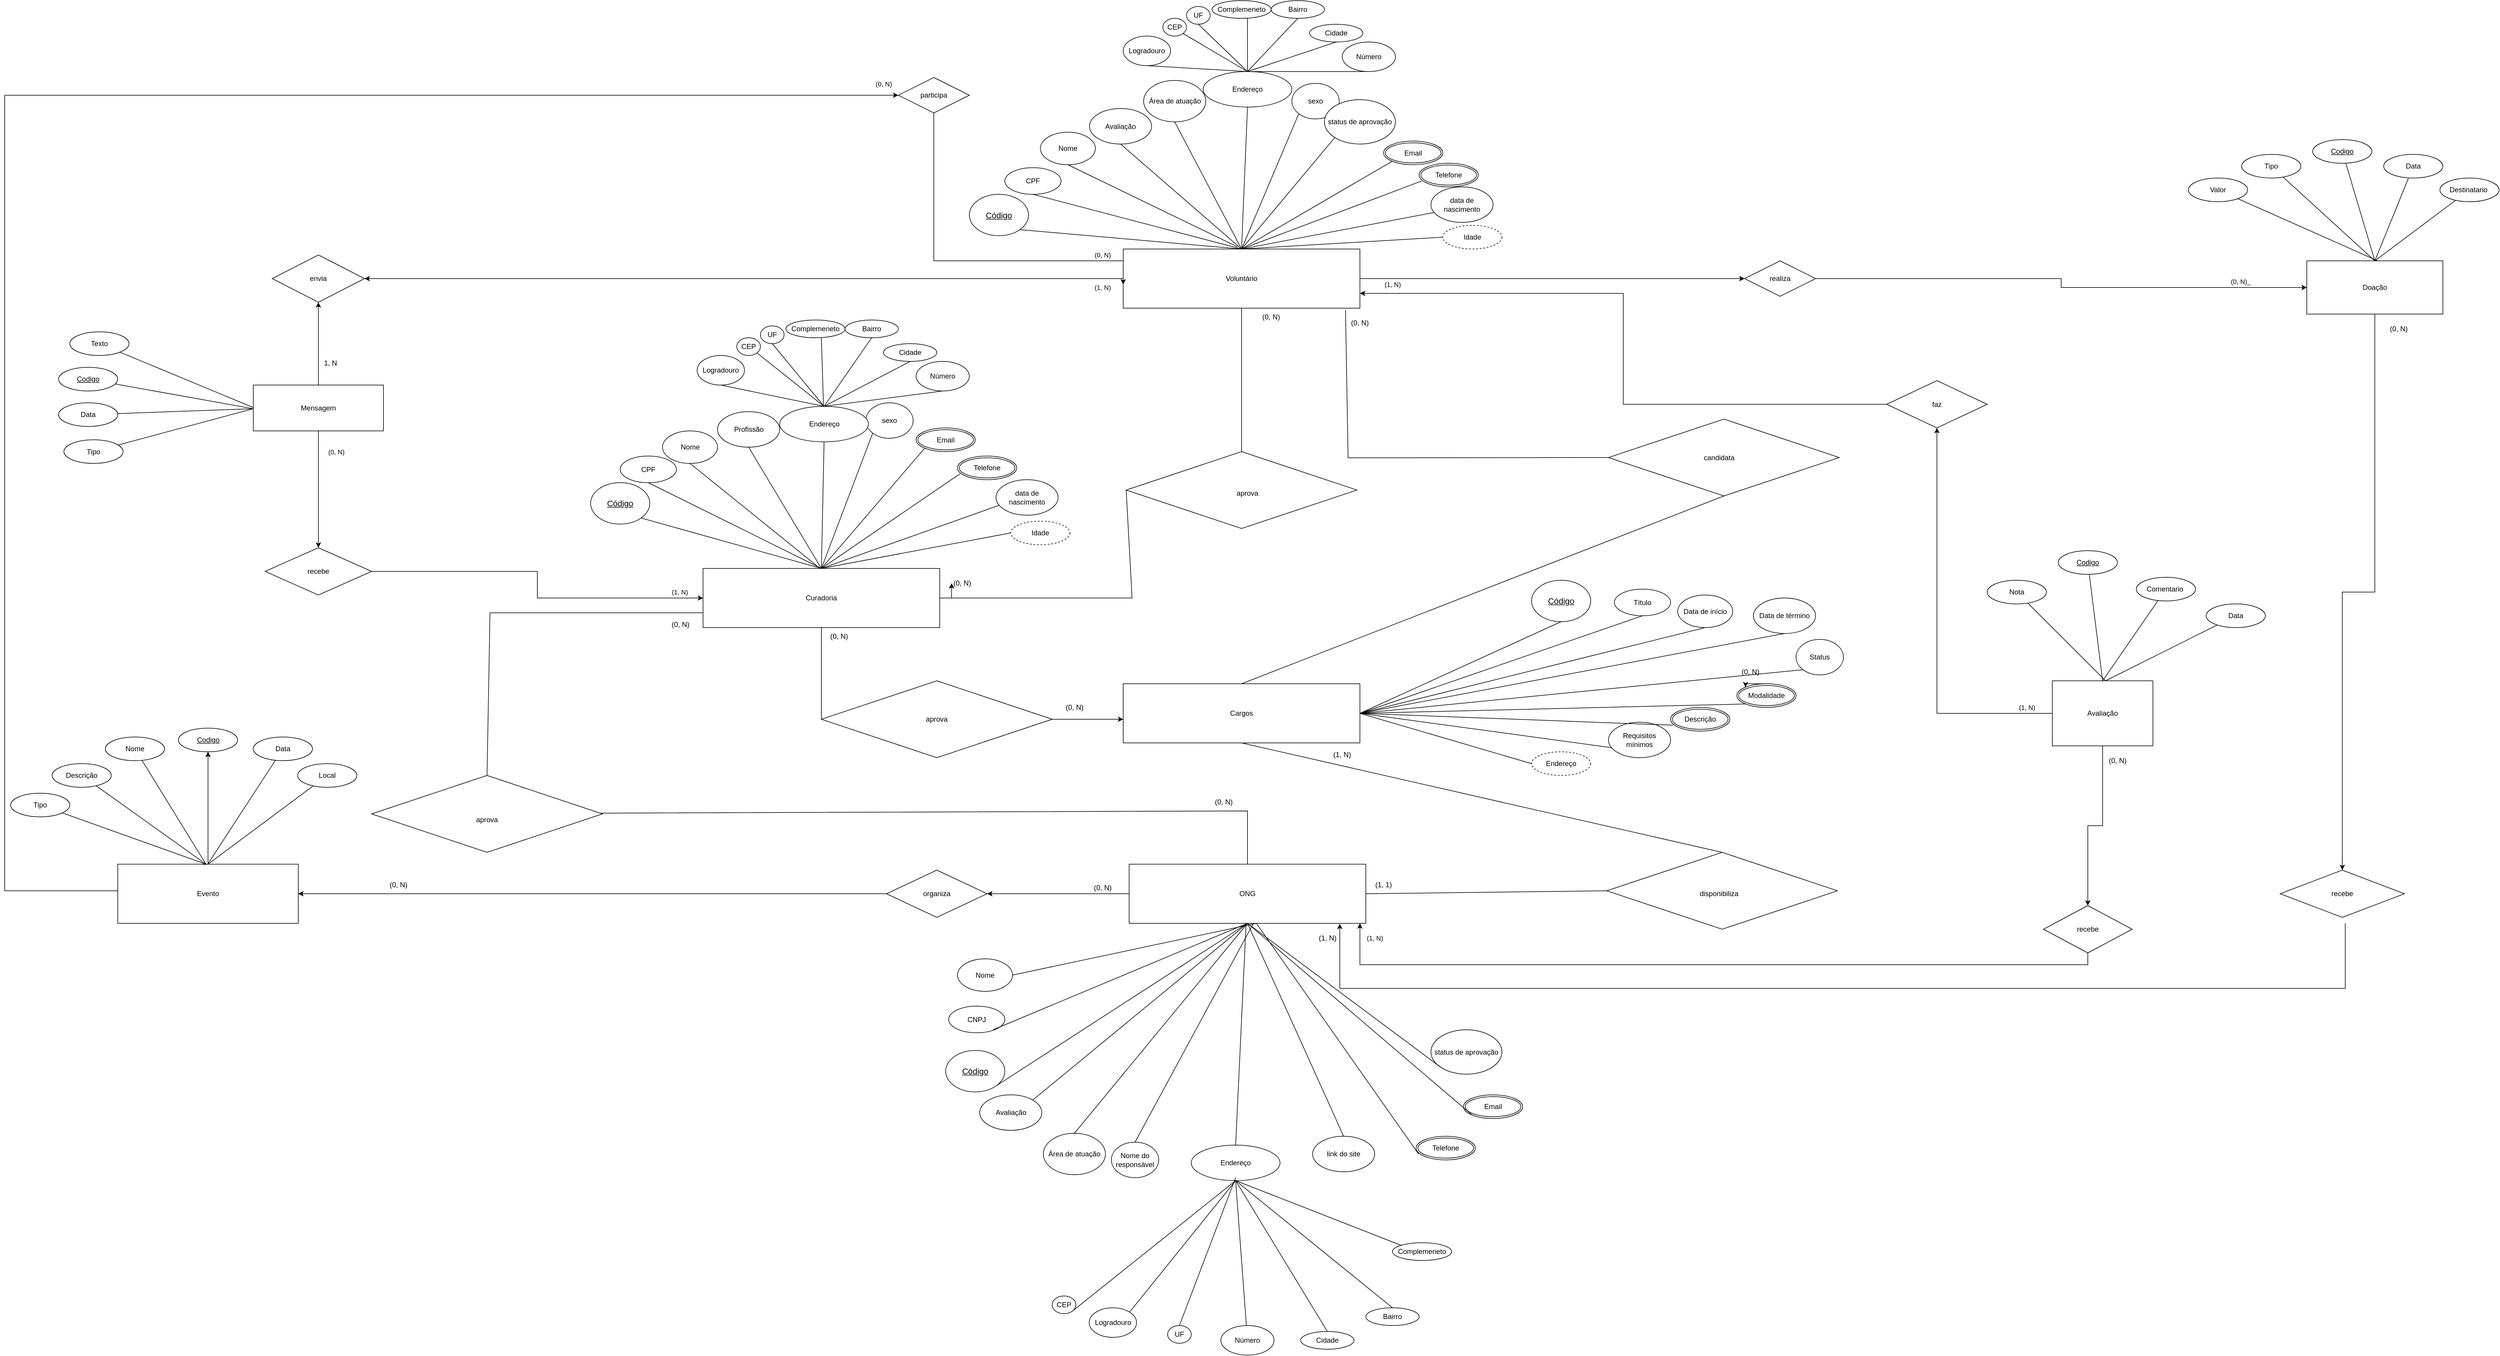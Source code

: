 <mxfile version="26.2.13">
  <diagram name="Main Page" id="m1FHigemusTPeCDvRuDk">
    <mxGraphModel dx="5712" dy="5518" grid="1" gridSize="10" guides="1" tooltips="1" connect="1" arrows="1" fold="1" page="1" pageScale="1" pageWidth="827" pageHeight="1169" math="0" shadow="0">
      <root>
        <mxCell id="0" />
        <mxCell id="1" parent="0" />
        <mxCell id="p5baxyPhWxI7ZV6xU-EJ-1" value="Nome do responsável" style="ellipse;whiteSpace=wrap;html=1;" vertex="1" parent="1">
          <mxGeometry x="1890" y="600" width="80" height="60" as="geometry" />
        </mxCell>
        <mxCell id="p5baxyPhWxI7ZV6xU-EJ-174" value="" style="edgeStyle=orthogonalEdgeStyle;rounded=0;orthogonalLoop=1;jettySize=auto;html=1;" edge="1" parent="1" source="p5baxyPhWxI7ZV6xU-EJ-2" target="p5baxyPhWxI7ZV6xU-EJ-173">
          <mxGeometry relative="1" as="geometry" />
        </mxCell>
        <mxCell id="p5baxyPhWxI7ZV6xU-EJ-2" value="ONG" style="rounded=0;whiteSpace=wrap;html=1;" vertex="1" parent="1">
          <mxGeometry x="1920" y="130" width="400" height="100" as="geometry" />
        </mxCell>
        <mxCell id="p5baxyPhWxI7ZV6xU-EJ-3" value="Nome" style="ellipse;whiteSpace=wrap;html=1;" vertex="1" parent="1">
          <mxGeometry x="1630" y="290" width="93" height="55" as="geometry" />
        </mxCell>
        <mxCell id="p5baxyPhWxI7ZV6xU-EJ-4" value="CNPJ" style="ellipse;whiteSpace=wrap;html=1;" vertex="1" parent="1">
          <mxGeometry x="1615" y="370" width="95" height="45" as="geometry" />
        </mxCell>
        <mxCell id="p5baxyPhWxI7ZV6xU-EJ-5" value="Endereço" style="ellipse;whiteSpace=wrap;html=1;" vertex="1" parent="1">
          <mxGeometry x="2025" y="605" width="150" height="60" as="geometry" />
        </mxCell>
        <mxCell id="p5baxyPhWxI7ZV6xU-EJ-6" value="CEP" style="ellipse;whiteSpace=wrap;html=1;" vertex="1" parent="1">
          <mxGeometry x="1790" y="860" width="40" height="30" as="geometry" />
        </mxCell>
        <mxCell id="p5baxyPhWxI7ZV6xU-EJ-7" value="Logradouro" style="ellipse;whiteSpace=wrap;html=1;" vertex="1" parent="1">
          <mxGeometry x="1852.5" y="880" width="80" height="50" as="geometry" />
        </mxCell>
        <mxCell id="p5baxyPhWxI7ZV6xU-EJ-8" value="Bairro" style="ellipse;whiteSpace=wrap;html=1;" vertex="1" parent="1">
          <mxGeometry x="2320" y="880" width="90" height="30" as="geometry" />
        </mxCell>
        <mxCell id="p5baxyPhWxI7ZV6xU-EJ-9" value="Complemeneto" style="ellipse;whiteSpace=wrap;html=1;" vertex="1" parent="1">
          <mxGeometry x="2365" y="770" width="100" height="30" as="geometry" />
        </mxCell>
        <mxCell id="p5baxyPhWxI7ZV6xU-EJ-10" value="Cidade" style="ellipse;whiteSpace=wrap;html=1;" vertex="1" parent="1">
          <mxGeometry x="2210" y="920" width="90" height="30" as="geometry" />
        </mxCell>
        <mxCell id="p5baxyPhWxI7ZV6xU-EJ-11" value="UF" style="ellipse;whiteSpace=wrap;html=1;" vertex="1" parent="1">
          <mxGeometry x="1985" y="910" width="40" height="30" as="geometry" />
        </mxCell>
        <mxCell id="p5baxyPhWxI7ZV6xU-EJ-12" value="Número" style="ellipse;whiteSpace=wrap;html=1;" vertex="1" parent="1">
          <mxGeometry x="2075" y="910" width="90" height="50" as="geometry" />
        </mxCell>
        <mxCell id="p5baxyPhWxI7ZV6xU-EJ-13" value="link do site" style="ellipse;whiteSpace=wrap;html=1;" vertex="1" parent="1">
          <mxGeometry x="2230" y="590" width="105" height="60" as="geometry" />
        </mxCell>
        <mxCell id="p5baxyPhWxI7ZV6xU-EJ-14" value="Área de atuação" style="ellipse;whiteSpace=wrap;html=1;" vertex="1" parent="1">
          <mxGeometry x="1775" y="585" width="105" height="70" as="geometry" />
        </mxCell>
        <mxCell id="p5baxyPhWxI7ZV6xU-EJ-15" value="status de aprovação" style="ellipse;whiteSpace=wrap;html=1;" vertex="1" parent="1">
          <mxGeometry x="2430" y="410" width="120" height="75" as="geometry" />
        </mxCell>
        <mxCell id="p5baxyPhWxI7ZV6xU-EJ-16" value="Avaliação" style="ellipse;whiteSpace=wrap;html=1;" vertex="1" parent="1">
          <mxGeometry x="1667.5" y="520" width="105" height="60" as="geometry" />
        </mxCell>
        <mxCell id="p5baxyPhWxI7ZV6xU-EJ-17" value="&lt;font style=&quot;font-size: 14px;&quot;&gt;Código&lt;/font&gt;" style="ellipse;whiteSpace=wrap;html=1;align=center;fontStyle=4;" vertex="1" parent="1">
          <mxGeometry x="1610" y="445" width="100" height="70" as="geometry" />
        </mxCell>
        <mxCell id="p5baxyPhWxI7ZV6xU-EJ-18" value="&lt;div&gt;Email&lt;/div&gt;" style="ellipse;shape=doubleEllipse;margin=3;whiteSpace=wrap;html=1;align=center;" vertex="1" parent="1">
          <mxGeometry x="2485" y="520" width="100" height="40" as="geometry" />
        </mxCell>
        <mxCell id="p5baxyPhWxI7ZV6xU-EJ-19" value="Telefone" style="ellipse;shape=doubleEllipse;margin=3;whiteSpace=wrap;html=1;align=center;" vertex="1" parent="1">
          <mxGeometry x="2405" y="590" width="100" height="40" as="geometry" />
        </mxCell>
        <mxCell id="p5baxyPhWxI7ZV6xU-EJ-20" value="" style="endArrow=none;html=1;rounded=0;exitX=1;exitY=1;exitDx=0;exitDy=0;entryX=0.5;entryY=1;entryDx=0;entryDy=0;" edge="1" parent="1" source="p5baxyPhWxI7ZV6xU-EJ-6" target="p5baxyPhWxI7ZV6xU-EJ-5">
          <mxGeometry relative="1" as="geometry">
            <mxPoint x="2054" y="-220" as="sourcePoint" />
            <mxPoint x="2102" y="-195" as="targetPoint" />
          </mxGeometry>
        </mxCell>
        <mxCell id="p5baxyPhWxI7ZV6xU-EJ-21" value="" style="endArrow=none;html=1;rounded=0;exitX=1;exitY=0;exitDx=0;exitDy=0;entryX=0.5;entryY=1;entryDx=0;entryDy=0;" edge="1" parent="1" source="p5baxyPhWxI7ZV6xU-EJ-7" target="p5baxyPhWxI7ZV6xU-EJ-5">
          <mxGeometry relative="1" as="geometry">
            <mxPoint x="2064" y="-159" as="sourcePoint" />
            <mxPoint x="2112" y="-134" as="targetPoint" />
          </mxGeometry>
        </mxCell>
        <mxCell id="p5baxyPhWxI7ZV6xU-EJ-22" value="" style="endArrow=none;html=1;rounded=0;exitX=0.5;exitY=0;exitDx=0;exitDy=0;" edge="1" parent="1" source="p5baxyPhWxI7ZV6xU-EJ-11">
          <mxGeometry relative="1" as="geometry">
            <mxPoint x="2005" y="940" as="sourcePoint" />
            <mxPoint x="2100" y="660" as="targetPoint" />
          </mxGeometry>
        </mxCell>
        <mxCell id="p5baxyPhWxI7ZV6xU-EJ-23" value="" style="endArrow=none;html=1;rounded=0;exitX=0;exitY=0;exitDx=0;exitDy=0;entryX=0.5;entryY=1;entryDx=0;entryDy=0;" edge="1" parent="1" source="p5baxyPhWxI7ZV6xU-EJ-9" target="p5baxyPhWxI7ZV6xU-EJ-5">
          <mxGeometry relative="1" as="geometry">
            <mxPoint x="2126.2" y="-263.99" as="sourcePoint" />
            <mxPoint x="2135" y="-170" as="targetPoint" />
          </mxGeometry>
        </mxCell>
        <mxCell id="p5baxyPhWxI7ZV6xU-EJ-24" value="" style="endArrow=none;html=1;rounded=0;exitX=0.5;exitY=0;exitDx=0;exitDy=0;entryX=0.5;entryY=1;entryDx=0;entryDy=0;" edge="1" parent="1" source="p5baxyPhWxI7ZV6xU-EJ-8" target="p5baxyPhWxI7ZV6xU-EJ-5">
          <mxGeometry relative="1" as="geometry">
            <mxPoint x="2175" y="-220" as="sourcePoint" />
            <mxPoint x="2223" y="-195" as="targetPoint" />
          </mxGeometry>
        </mxCell>
        <mxCell id="p5baxyPhWxI7ZV6xU-EJ-25" value="" style="endArrow=none;html=1;rounded=0;entryX=0.5;entryY=0;entryDx=0;entryDy=0;exitX=0.5;exitY=1;exitDx=0;exitDy=0;" edge="1" parent="1" source="p5baxyPhWxI7ZV6xU-EJ-5" target="p5baxyPhWxI7ZV6xU-EJ-10">
          <mxGeometry relative="1" as="geometry">
            <mxPoint x="2100" y="670" as="sourcePoint" />
            <mxPoint x="2254" y="-185" as="targetPoint" />
          </mxGeometry>
        </mxCell>
        <mxCell id="p5baxyPhWxI7ZV6xU-EJ-26" value="" style="endArrow=none;html=1;rounded=0;exitX=0.5;exitY=1;exitDx=0;exitDy=0;" edge="1" parent="1" source="p5baxyPhWxI7ZV6xU-EJ-5" target="p5baxyPhWxI7ZV6xU-EJ-12">
          <mxGeometry relative="1" as="geometry">
            <mxPoint x="2100" y="670" as="sourcePoint" />
            <mxPoint x="2110" y="900" as="targetPoint" />
          </mxGeometry>
        </mxCell>
        <mxCell id="p5baxyPhWxI7ZV6xU-EJ-27" style="edgeStyle=orthogonalEdgeStyle;rounded=0;orthogonalLoop=1;jettySize=auto;html=1;exitX=0.5;exitY=1;exitDx=0;exitDy=0;" edge="1" parent="1" source="p5baxyPhWxI7ZV6xU-EJ-18" target="p5baxyPhWxI7ZV6xU-EJ-18">
          <mxGeometry relative="1" as="geometry" />
        </mxCell>
        <mxCell id="p5baxyPhWxI7ZV6xU-EJ-28" style="edgeStyle=orthogonalEdgeStyle;rounded=0;orthogonalLoop=1;jettySize=auto;html=1;exitX=0.5;exitY=1;exitDx=0;exitDy=0;" edge="1" parent="1" source="p5baxyPhWxI7ZV6xU-EJ-19" target="p5baxyPhWxI7ZV6xU-EJ-19">
          <mxGeometry relative="1" as="geometry" />
        </mxCell>
        <mxCell id="p5baxyPhWxI7ZV6xU-EJ-29" value="" style="endArrow=none;html=1;rounded=0;exitX=1;exitY=1;exitDx=0;exitDy=0;entryX=0.5;entryY=1;entryDx=0;entryDy=0;" edge="1" parent="1" source="p5baxyPhWxI7ZV6xU-EJ-17" target="p5baxyPhWxI7ZV6xU-EJ-2">
          <mxGeometry relative="1" as="geometry">
            <mxPoint x="1785" y="146.32" as="sourcePoint" />
            <mxPoint x="1945" y="146.32" as="targetPoint" />
          </mxGeometry>
        </mxCell>
        <mxCell id="p5baxyPhWxI7ZV6xU-EJ-30" value="" style="endArrow=none;html=1;rounded=0;entryX=0.5;entryY=1;entryDx=0;entryDy=0;" edge="1" parent="1" target="p5baxyPhWxI7ZV6xU-EJ-2">
          <mxGeometry relative="1" as="geometry">
            <mxPoint x="1690" y="410" as="sourcePoint" />
            <mxPoint x="2155" y="210" as="targetPoint" />
          </mxGeometry>
        </mxCell>
        <mxCell id="p5baxyPhWxI7ZV6xU-EJ-31" value="" style="endArrow=none;html=1;rounded=0;exitX=1;exitY=0.5;exitDx=0;exitDy=0;" edge="1" parent="1" source="p5baxyPhWxI7ZV6xU-EJ-3">
          <mxGeometry relative="1" as="geometry">
            <mxPoint x="1873" y="80" as="sourcePoint" />
            <mxPoint x="2135" y="230" as="targetPoint" />
          </mxGeometry>
        </mxCell>
        <mxCell id="p5baxyPhWxI7ZV6xU-EJ-32" value="" style="endArrow=none;html=1;rounded=0;exitX=1;exitY=0;exitDx=0;exitDy=0;entryX=0.5;entryY=1;entryDx=0;entryDy=0;" edge="1" parent="1" source="p5baxyPhWxI7ZV6xU-EJ-16" target="p5baxyPhWxI7ZV6xU-EJ-2">
          <mxGeometry relative="1" as="geometry">
            <mxPoint x="1935" y="40" as="sourcePoint" />
            <mxPoint x="2129" y="190" as="targetPoint" />
          </mxGeometry>
        </mxCell>
        <mxCell id="p5baxyPhWxI7ZV6xU-EJ-33" value="" style="endArrow=none;html=1;rounded=0;entryX=0.5;entryY=1;entryDx=0;entryDy=0;exitX=0.5;exitY=0;exitDx=0;exitDy=0;" edge="1" parent="1" source="p5baxyPhWxI7ZV6xU-EJ-14" target="p5baxyPhWxI7ZV6xU-EJ-2">
          <mxGeometry relative="1" as="geometry">
            <mxPoint x="1840" y="570" as="sourcePoint" />
            <mxPoint x="2165" y="220" as="targetPoint" />
          </mxGeometry>
        </mxCell>
        <mxCell id="p5baxyPhWxI7ZV6xU-EJ-34" value="" style="endArrow=none;html=1;rounded=0;exitX=0.5;exitY=0;exitDx=0;exitDy=0;" edge="1" parent="1" source="p5baxyPhWxI7ZV6xU-EJ-1">
          <mxGeometry relative="1" as="geometry">
            <mxPoint x="2240" y="-70" as="sourcePoint" />
            <mxPoint x="2130" y="230" as="targetPoint" />
          </mxGeometry>
        </mxCell>
        <mxCell id="p5baxyPhWxI7ZV6xU-EJ-35" value="" style="endArrow=none;html=1;rounded=0;exitX=0;exitY=1;exitDx=0;exitDy=0;entryX=0.5;entryY=1;entryDx=0;entryDy=0;" edge="1" parent="1" source="p5baxyPhWxI7ZV6xU-EJ-15" target="p5baxyPhWxI7ZV6xU-EJ-2">
          <mxGeometry relative="1" as="geometry">
            <mxPoint x="2305" y="-10" as="sourcePoint" />
            <mxPoint x="2145" y="180" as="targetPoint" />
          </mxGeometry>
        </mxCell>
        <mxCell id="p5baxyPhWxI7ZV6xU-EJ-36" value="" style="endArrow=none;html=1;rounded=0;exitX=0;exitY=1;exitDx=0;exitDy=0;entryX=0.5;entryY=1;entryDx=0;entryDy=0;" edge="1" parent="1" source="p5baxyPhWxI7ZV6xU-EJ-18" target="p5baxyPhWxI7ZV6xU-EJ-2">
          <mxGeometry relative="1" as="geometry">
            <mxPoint x="2375" y="10" as="sourcePoint" />
            <mxPoint x="2315" y="180" as="targetPoint" />
          </mxGeometry>
        </mxCell>
        <mxCell id="p5baxyPhWxI7ZV6xU-EJ-37" value="" style="endArrow=none;html=1;rounded=0;exitX=0.041;exitY=0.751;exitDx=0;exitDy=0;exitPerimeter=0;" edge="1" parent="1" source="p5baxyPhWxI7ZV6xU-EJ-19">
          <mxGeometry relative="1" as="geometry">
            <mxPoint x="2464" y="46.5" as="sourcePoint" />
            <mxPoint x="2135" y="230" as="targetPoint" />
          </mxGeometry>
        </mxCell>
        <mxCell id="p5baxyPhWxI7ZV6xU-EJ-38" value="" style="endArrow=none;html=1;rounded=0;exitX=0.5;exitY=0;exitDx=0;exitDy=0;entryX=0.5;entryY=1;entryDx=0;entryDy=0;" edge="1" parent="1" source="p5baxyPhWxI7ZV6xU-EJ-13" target="p5baxyPhWxI7ZV6xU-EJ-2">
          <mxGeometry relative="1" as="geometry">
            <mxPoint x="2459" y="130" as="sourcePoint" />
            <mxPoint x="2145" y="180" as="targetPoint" />
          </mxGeometry>
        </mxCell>
        <mxCell id="p5baxyPhWxI7ZV6xU-EJ-39" value="sexo" style="ellipse;whiteSpace=wrap;html=1;" vertex="1" parent="1">
          <mxGeometry x="2195" y="-1190" width="80" height="60" as="geometry" />
        </mxCell>
        <mxCell id="p5baxyPhWxI7ZV6xU-EJ-217" style="edgeStyle=orthogonalEdgeStyle;rounded=0;orthogonalLoop=1;jettySize=auto;html=1;" edge="1" parent="1" source="p5baxyPhWxI7ZV6xU-EJ-40" target="p5baxyPhWxI7ZV6xU-EJ-218">
          <mxGeometry relative="1" as="geometry">
            <mxPoint x="3020" y="-860" as="targetPoint" />
          </mxGeometry>
        </mxCell>
        <mxCell id="p5baxyPhWxI7ZV6xU-EJ-40" value="Voluntário" style="rounded=0;whiteSpace=wrap;html=1;" vertex="1" parent="1">
          <mxGeometry x="1910" y="-910" width="400" height="100" as="geometry" />
        </mxCell>
        <mxCell id="p5baxyPhWxI7ZV6xU-EJ-41" value="Nome" style="ellipse;whiteSpace=wrap;html=1;" vertex="1" parent="1">
          <mxGeometry x="1770" y="-1107.5" width="93" height="55" as="geometry" />
        </mxCell>
        <mxCell id="p5baxyPhWxI7ZV6xU-EJ-42" value="CPF" style="ellipse;whiteSpace=wrap;html=1;" vertex="1" parent="1">
          <mxGeometry x="1710" y="-1047.5" width="95" height="45" as="geometry" />
        </mxCell>
        <mxCell id="p5baxyPhWxI7ZV6xU-EJ-43" value="Endereço" style="ellipse;whiteSpace=wrap;html=1;" vertex="1" parent="1">
          <mxGeometry x="2045" y="-1210" width="150" height="60" as="geometry" />
        </mxCell>
        <mxCell id="p5baxyPhWxI7ZV6xU-EJ-44" value="CEP" style="ellipse;whiteSpace=wrap;html=1;" vertex="1" parent="1">
          <mxGeometry x="1977" y="-1300" width="40" height="30" as="geometry" />
        </mxCell>
        <mxCell id="p5baxyPhWxI7ZV6xU-EJ-45" value="Logradouro" style="ellipse;whiteSpace=wrap;html=1;" vertex="1" parent="1">
          <mxGeometry x="1910" y="-1270" width="80" height="50" as="geometry" />
        </mxCell>
        <mxCell id="p5baxyPhWxI7ZV6xU-EJ-46" value="Bairro" style="ellipse;whiteSpace=wrap;html=1;" vertex="1" parent="1">
          <mxGeometry x="2160" y="-1330" width="90" height="30" as="geometry" />
        </mxCell>
        <mxCell id="p5baxyPhWxI7ZV6xU-EJ-47" value="Complemeneto" style="ellipse;whiteSpace=wrap;html=1;" vertex="1" parent="1">
          <mxGeometry x="2060" y="-1330" width="100" height="30" as="geometry" />
        </mxCell>
        <mxCell id="p5baxyPhWxI7ZV6xU-EJ-48" value="Cidade" style="ellipse;whiteSpace=wrap;html=1;" vertex="1" parent="1">
          <mxGeometry x="2225" y="-1290" width="90" height="30" as="geometry" />
        </mxCell>
        <mxCell id="p5baxyPhWxI7ZV6xU-EJ-49" value="UF" style="ellipse;whiteSpace=wrap;html=1;" vertex="1" parent="1">
          <mxGeometry x="2017" y="-1320" width="40" height="30" as="geometry" />
        </mxCell>
        <mxCell id="p5baxyPhWxI7ZV6xU-EJ-50" value="Número" style="ellipse;whiteSpace=wrap;html=1;" vertex="1" parent="1">
          <mxGeometry x="2280" y="-1260" width="90" height="50" as="geometry" />
        </mxCell>
        <mxCell id="p5baxyPhWxI7ZV6xU-EJ-51" value="data de nascimento" style="ellipse;whiteSpace=wrap;html=1;" vertex="1" parent="1">
          <mxGeometry x="2430" y="-1015" width="105" height="60" as="geometry" />
        </mxCell>
        <mxCell id="p5baxyPhWxI7ZV6xU-EJ-52" value="Área de atuação" style="ellipse;whiteSpace=wrap;html=1;" vertex="1" parent="1">
          <mxGeometry x="1944.5" y="-1195" width="105" height="70" as="geometry" />
        </mxCell>
        <mxCell id="p5baxyPhWxI7ZV6xU-EJ-53" value="status de aprovação" style="ellipse;whiteSpace=wrap;html=1;" vertex="1" parent="1">
          <mxGeometry x="2250" y="-1162.5" width="120" height="75" as="geometry" />
        </mxCell>
        <mxCell id="p5baxyPhWxI7ZV6xU-EJ-54" value="Avaliação" style="ellipse;whiteSpace=wrap;html=1;" vertex="1" parent="1">
          <mxGeometry x="1853" y="-1147.5" width="105" height="60" as="geometry" />
        </mxCell>
        <mxCell id="p5baxyPhWxI7ZV6xU-EJ-55" value="&lt;font style=&quot;font-size: 14px;&quot;&gt;Código&lt;/font&gt;" style="ellipse;whiteSpace=wrap;html=1;align=center;fontStyle=4;" vertex="1" parent="1">
          <mxGeometry x="1650" y="-1002.5" width="100" height="70" as="geometry" />
        </mxCell>
        <mxCell id="p5baxyPhWxI7ZV6xU-EJ-56" value="&lt;div&gt;Email&lt;/div&gt;" style="ellipse;shape=doubleEllipse;margin=3;whiteSpace=wrap;html=1;align=center;" vertex="1" parent="1">
          <mxGeometry x="2350" y="-1092.5" width="100" height="40" as="geometry" />
        </mxCell>
        <mxCell id="p5baxyPhWxI7ZV6xU-EJ-57" value="Telefone" style="ellipse;shape=doubleEllipse;margin=3;whiteSpace=wrap;html=1;align=center;" vertex="1" parent="1">
          <mxGeometry x="2410" y="-1055" width="100" height="40" as="geometry" />
        </mxCell>
        <mxCell id="p5baxyPhWxI7ZV6xU-EJ-58" value="" style="endArrow=none;html=1;rounded=0;exitX=1;exitY=1;exitDx=0;exitDy=0;entryX=0.5;entryY=0;entryDx=0;entryDy=0;" edge="1" parent="1" source="p5baxyPhWxI7ZV6xU-EJ-44" target="p5baxyPhWxI7ZV6xU-EJ-43">
          <mxGeometry relative="1" as="geometry">
            <mxPoint x="2039" y="-1260" as="sourcePoint" />
            <mxPoint x="2087" y="-1235" as="targetPoint" />
          </mxGeometry>
        </mxCell>
        <mxCell id="p5baxyPhWxI7ZV6xU-EJ-59" value="" style="endArrow=none;html=1;rounded=0;exitX=0.5;exitY=1;exitDx=0;exitDy=0;entryX=0.5;entryY=0;entryDx=0;entryDy=0;" edge="1" parent="1" source="p5baxyPhWxI7ZV6xU-EJ-45" target="p5baxyPhWxI7ZV6xU-EJ-43">
          <mxGeometry relative="1" as="geometry">
            <mxPoint x="2049" y="-1199" as="sourcePoint" />
            <mxPoint x="2097" y="-1174" as="targetPoint" />
          </mxGeometry>
        </mxCell>
        <mxCell id="p5baxyPhWxI7ZV6xU-EJ-60" value="" style="endArrow=none;html=1;rounded=0;entryX=0.5;entryY=0;entryDx=0;entryDy=0;exitX=0.5;exitY=1;exitDx=0;exitDy=0;" edge="1" parent="1" source="p5baxyPhWxI7ZV6xU-EJ-49" target="p5baxyPhWxI7ZV6xU-EJ-43">
          <mxGeometry relative="1" as="geometry">
            <mxPoint x="2050" y="-1290" as="sourcePoint" />
            <mxPoint x="2118" y="-1265" as="targetPoint" />
          </mxGeometry>
        </mxCell>
        <mxCell id="p5baxyPhWxI7ZV6xU-EJ-61" value="" style="endArrow=none;html=1;rounded=0;exitX=0.599;exitY=0.97;exitDx=0;exitDy=0;exitPerimeter=0;" edge="1" parent="1" source="p5baxyPhWxI7ZV6xU-EJ-47" target="p5baxyPhWxI7ZV6xU-EJ-43">
          <mxGeometry relative="1" as="geometry">
            <mxPoint x="2111.2" y="-1303.99" as="sourcePoint" />
            <mxPoint x="2120" y="-1210" as="targetPoint" />
          </mxGeometry>
        </mxCell>
        <mxCell id="p5baxyPhWxI7ZV6xU-EJ-62" value="" style="endArrow=none;html=1;rounded=0;exitX=0.5;exitY=1;exitDx=0;exitDy=0;entryX=0.5;entryY=0;entryDx=0;entryDy=0;" edge="1" parent="1" source="p5baxyPhWxI7ZV6xU-EJ-46" target="p5baxyPhWxI7ZV6xU-EJ-43">
          <mxGeometry relative="1" as="geometry">
            <mxPoint x="2160" y="-1260" as="sourcePoint" />
            <mxPoint x="2208" y="-1235" as="targetPoint" />
          </mxGeometry>
        </mxCell>
        <mxCell id="p5baxyPhWxI7ZV6xU-EJ-63" value="" style="endArrow=none;html=1;rounded=0;entryX=0.5;entryY=1;entryDx=0;entryDy=0;exitX=0.5;exitY=0;exitDx=0;exitDy=0;" edge="1" parent="1" source="p5baxyPhWxI7ZV6xU-EJ-43" target="p5baxyPhWxI7ZV6xU-EJ-48">
          <mxGeometry relative="1" as="geometry">
            <mxPoint x="2191" y="-1250" as="sourcePoint" />
            <mxPoint x="2239" y="-1225" as="targetPoint" />
          </mxGeometry>
        </mxCell>
        <mxCell id="p5baxyPhWxI7ZV6xU-EJ-64" value="" style="endArrow=none;html=1;rounded=0;entryX=0.5;entryY=1;entryDx=0;entryDy=0;exitX=0.5;exitY=0;exitDx=0;exitDy=0;" edge="1" parent="1" source="p5baxyPhWxI7ZV6xU-EJ-43" target="p5baxyPhWxI7ZV6xU-EJ-50">
          <mxGeometry relative="1" as="geometry">
            <mxPoint x="2212" y="-1200" as="sourcePoint" />
            <mxPoint x="2260" y="-1175" as="targetPoint" />
          </mxGeometry>
        </mxCell>
        <mxCell id="p5baxyPhWxI7ZV6xU-EJ-65" style="edgeStyle=orthogonalEdgeStyle;rounded=0;orthogonalLoop=1;jettySize=auto;html=1;exitX=0.5;exitY=1;exitDx=0;exitDy=0;" edge="1" parent="1" source="p5baxyPhWxI7ZV6xU-EJ-56" target="p5baxyPhWxI7ZV6xU-EJ-56">
          <mxGeometry relative="1" as="geometry" />
        </mxCell>
        <mxCell id="p5baxyPhWxI7ZV6xU-EJ-66" style="edgeStyle=orthogonalEdgeStyle;rounded=0;orthogonalLoop=1;jettySize=auto;html=1;exitX=0.5;exitY=1;exitDx=0;exitDy=0;" edge="1" parent="1" source="p5baxyPhWxI7ZV6xU-EJ-57" target="p5baxyPhWxI7ZV6xU-EJ-57">
          <mxGeometry relative="1" as="geometry" />
        </mxCell>
        <mxCell id="p5baxyPhWxI7ZV6xU-EJ-67" value="" style="endArrow=none;html=1;rounded=0;exitX=1;exitY=1;exitDx=0;exitDy=0;entryX=0.5;entryY=0;entryDx=0;entryDy=0;" edge="1" parent="1" source="p5baxyPhWxI7ZV6xU-EJ-55" target="p5baxyPhWxI7ZV6xU-EJ-40">
          <mxGeometry relative="1" as="geometry">
            <mxPoint x="1770" y="-893.68" as="sourcePoint" />
            <mxPoint x="1930" y="-893.68" as="targetPoint" />
          </mxGeometry>
        </mxCell>
        <mxCell id="p5baxyPhWxI7ZV6xU-EJ-68" value="" style="endArrow=none;html=1;rounded=0;exitX=0.5;exitY=1;exitDx=0;exitDy=0;entryX=0.5;entryY=0;entryDx=0;entryDy=0;" edge="1" parent="1" source="p5baxyPhWxI7ZV6xU-EJ-42" target="p5baxyPhWxI7ZV6xU-EJ-40">
          <mxGeometry relative="1" as="geometry">
            <mxPoint x="1820" y="-945" as="sourcePoint" />
            <mxPoint x="2140" y="-830" as="targetPoint" />
          </mxGeometry>
        </mxCell>
        <mxCell id="p5baxyPhWxI7ZV6xU-EJ-69" value="" style="endArrow=none;html=1;rounded=0;exitX=0.5;exitY=1;exitDx=0;exitDy=0;entryX=0.484;entryY=-0.034;entryDx=0;entryDy=0;entryPerimeter=0;" edge="1" parent="1" source="p5baxyPhWxI7ZV6xU-EJ-41" target="p5baxyPhWxI7ZV6xU-EJ-40">
          <mxGeometry relative="1" as="geometry">
            <mxPoint x="1858" y="-960" as="sourcePoint" />
            <mxPoint x="2140" y="-850" as="targetPoint" />
          </mxGeometry>
        </mxCell>
        <mxCell id="p5baxyPhWxI7ZV6xU-EJ-70" value="" style="endArrow=none;html=1;rounded=0;exitX=0.5;exitY=1;exitDx=0;exitDy=0;entryX=0.5;entryY=0;entryDx=0;entryDy=0;" edge="1" parent="1" source="p5baxyPhWxI7ZV6xU-EJ-54" target="p5baxyPhWxI7ZV6xU-EJ-40">
          <mxGeometry relative="1" as="geometry">
            <mxPoint x="1920" y="-1000" as="sourcePoint" />
            <mxPoint x="2114" y="-850" as="targetPoint" />
          </mxGeometry>
        </mxCell>
        <mxCell id="p5baxyPhWxI7ZV6xU-EJ-71" value="" style="endArrow=none;html=1;rounded=0;exitX=0.5;exitY=1;exitDx=0;exitDy=0;entryX=0.5;entryY=0;entryDx=0;entryDy=0;" edge="1" parent="1" source="p5baxyPhWxI7ZV6xU-EJ-52" target="p5baxyPhWxI7ZV6xU-EJ-40">
          <mxGeometry relative="1" as="geometry">
            <mxPoint x="1980" y="-1050" as="sourcePoint" />
            <mxPoint x="2150" y="-820" as="targetPoint" />
          </mxGeometry>
        </mxCell>
        <mxCell id="p5baxyPhWxI7ZV6xU-EJ-72" value="" style="endArrow=none;html=1;rounded=0;entryX=0.5;entryY=0;entryDx=0;entryDy=0;exitX=0.5;exitY=1;exitDx=0;exitDy=0;" edge="1" parent="1" source="p5baxyPhWxI7ZV6xU-EJ-43" target="p5baxyPhWxI7ZV6xU-EJ-40">
          <mxGeometry relative="1" as="geometry">
            <mxPoint x="2102" y="-1127.5" as="sourcePoint" />
            <mxPoint x="2160" y="-886.5" as="targetPoint" />
          </mxGeometry>
        </mxCell>
        <mxCell id="p5baxyPhWxI7ZV6xU-EJ-73" value="" style="endArrow=none;html=1;rounded=0;exitX=0;exitY=1;exitDx=0;exitDy=0;entryX=0.5;entryY=0;entryDx=0;entryDy=0;" edge="1" parent="1" source="p5baxyPhWxI7ZV6xU-EJ-39" target="p5baxyPhWxI7ZV6xU-EJ-40">
          <mxGeometry relative="1" as="geometry">
            <mxPoint x="2225" y="-1110" as="sourcePoint" />
            <mxPoint x="2283" y="-869" as="targetPoint" />
          </mxGeometry>
        </mxCell>
        <mxCell id="p5baxyPhWxI7ZV6xU-EJ-74" value="" style="endArrow=none;html=1;rounded=0;exitX=0;exitY=1;exitDx=0;exitDy=0;entryX=0.5;entryY=0;entryDx=0;entryDy=0;" edge="1" parent="1" source="p5baxyPhWxI7ZV6xU-EJ-53" target="p5baxyPhWxI7ZV6xU-EJ-40">
          <mxGeometry relative="1" as="geometry">
            <mxPoint x="2290" y="-1050" as="sourcePoint" />
            <mxPoint x="2130" y="-860" as="targetPoint" />
          </mxGeometry>
        </mxCell>
        <mxCell id="p5baxyPhWxI7ZV6xU-EJ-75" value="" style="endArrow=none;html=1;rounded=0;exitX=0;exitY=1;exitDx=0;exitDy=0;entryX=0.5;entryY=0;entryDx=0;entryDy=0;" edge="1" parent="1" source="p5baxyPhWxI7ZV6xU-EJ-56" target="p5baxyPhWxI7ZV6xU-EJ-40">
          <mxGeometry relative="1" as="geometry">
            <mxPoint x="2360" y="-1030" as="sourcePoint" />
            <mxPoint x="2300" y="-860" as="targetPoint" />
          </mxGeometry>
        </mxCell>
        <mxCell id="p5baxyPhWxI7ZV6xU-EJ-76" value="" style="endArrow=none;html=1;rounded=0;exitX=0.041;exitY=0.751;exitDx=0;exitDy=0;exitPerimeter=0;entryX=0.5;entryY=0;entryDx=0;entryDy=0;" edge="1" parent="1" source="p5baxyPhWxI7ZV6xU-EJ-57" target="p5baxyPhWxI7ZV6xU-EJ-40">
          <mxGeometry relative="1" as="geometry">
            <mxPoint x="2449" y="-993.5" as="sourcePoint" />
            <mxPoint x="2130" y="-860" as="targetPoint" />
          </mxGeometry>
        </mxCell>
        <mxCell id="p5baxyPhWxI7ZV6xU-EJ-77" value="" style="endArrow=none;html=1;rounded=0;exitX=0.055;exitY=0.719;exitDx=0;exitDy=0;exitPerimeter=0;entryX=0.5;entryY=0;entryDx=0;entryDy=0;" edge="1" parent="1" source="p5baxyPhWxI7ZV6xU-EJ-51" target="p5baxyPhWxI7ZV6xU-EJ-40">
          <mxGeometry relative="1" as="geometry">
            <mxPoint x="2444" y="-910" as="sourcePoint" />
            <mxPoint x="2130" y="-860" as="targetPoint" />
          </mxGeometry>
        </mxCell>
        <mxCell id="p5baxyPhWxI7ZV6xU-EJ-78" value="Idade" style="ellipse;whiteSpace=wrap;html=1;align=center;dashed=1;" vertex="1" parent="1">
          <mxGeometry x="2450" y="-950" width="100" height="40" as="geometry" />
        </mxCell>
        <mxCell id="p5baxyPhWxI7ZV6xU-EJ-79" value="" style="endArrow=none;html=1;rounded=0;entryX=0;entryY=0.5;entryDx=0;entryDy=0;exitX=0.5;exitY=0;exitDx=0;exitDy=0;" edge="1" parent="1" source="p5baxyPhWxI7ZV6xU-EJ-40" target="p5baxyPhWxI7ZV6xU-EJ-78">
          <mxGeometry relative="1" as="geometry">
            <mxPoint x="2350" y="-880" as="sourcePoint" />
            <mxPoint x="2510" y="-880" as="targetPoint" />
          </mxGeometry>
        </mxCell>
        <mxCell id="p5baxyPhWxI7ZV6xU-EJ-80" value="sexo" style="ellipse;whiteSpace=wrap;html=1;" vertex="1" parent="1">
          <mxGeometry x="1475" y="-650" width="80" height="60" as="geometry" />
        </mxCell>
        <mxCell id="p5baxyPhWxI7ZV6xU-EJ-81" value="" style="edgeStyle=orthogonalEdgeStyle;rounded=0;orthogonalLoop=1;jettySize=auto;html=1;" edge="1" parent="1" source="p5baxyPhWxI7ZV6xU-EJ-82" target="p5baxyPhWxI7ZV6xU-EJ-157">
          <mxGeometry relative="1" as="geometry" />
        </mxCell>
        <mxCell id="p5baxyPhWxI7ZV6xU-EJ-82" value="Curadoria" style="rounded=0;whiteSpace=wrap;html=1;" vertex="1" parent="1">
          <mxGeometry x="1200" y="-370" width="400" height="100" as="geometry" />
        </mxCell>
        <mxCell id="p5baxyPhWxI7ZV6xU-EJ-83" value="Nome" style="ellipse;whiteSpace=wrap;html=1;" vertex="1" parent="1">
          <mxGeometry x="1131.5" y="-602.5" width="93" height="55" as="geometry" />
        </mxCell>
        <mxCell id="p5baxyPhWxI7ZV6xU-EJ-84" value="CPF" style="ellipse;whiteSpace=wrap;html=1;" vertex="1" parent="1">
          <mxGeometry x="1060" y="-560" width="95" height="45" as="geometry" />
        </mxCell>
        <mxCell id="p5baxyPhWxI7ZV6xU-EJ-85" value="Endereço" style="ellipse;whiteSpace=wrap;html=1;" vertex="1" parent="1">
          <mxGeometry x="1329.5" y="-644" width="150" height="60" as="geometry" />
        </mxCell>
        <mxCell id="p5baxyPhWxI7ZV6xU-EJ-86" value="CEP" style="ellipse;whiteSpace=wrap;html=1;" vertex="1" parent="1">
          <mxGeometry x="1257" y="-760" width="40" height="30" as="geometry" />
        </mxCell>
        <mxCell id="p5baxyPhWxI7ZV6xU-EJ-87" value="Logradouro" style="ellipse;whiteSpace=wrap;html=1;" vertex="1" parent="1">
          <mxGeometry x="1190" y="-730" width="80" height="50" as="geometry" />
        </mxCell>
        <mxCell id="p5baxyPhWxI7ZV6xU-EJ-88" value="Bairro" style="ellipse;whiteSpace=wrap;html=1;" vertex="1" parent="1">
          <mxGeometry x="1440" y="-790" width="90" height="30" as="geometry" />
        </mxCell>
        <mxCell id="p5baxyPhWxI7ZV6xU-EJ-89" value="Complemeneto" style="ellipse;whiteSpace=wrap;html=1;" vertex="1" parent="1">
          <mxGeometry x="1340" y="-790" width="100" height="30" as="geometry" />
        </mxCell>
        <mxCell id="p5baxyPhWxI7ZV6xU-EJ-90" value="Cidade" style="ellipse;whiteSpace=wrap;html=1;" vertex="1" parent="1">
          <mxGeometry x="1505" y="-750" width="90" height="30" as="geometry" />
        </mxCell>
        <mxCell id="p5baxyPhWxI7ZV6xU-EJ-91" value="UF" style="ellipse;whiteSpace=wrap;html=1;" vertex="1" parent="1">
          <mxGeometry x="1297" y="-780" width="40" height="30" as="geometry" />
        </mxCell>
        <mxCell id="p5baxyPhWxI7ZV6xU-EJ-92" value="Número" style="ellipse;whiteSpace=wrap;html=1;" vertex="1" parent="1">
          <mxGeometry x="1560" y="-720" width="90" height="50" as="geometry" />
        </mxCell>
        <mxCell id="p5baxyPhWxI7ZV6xU-EJ-93" value="data de nascimento" style="ellipse;whiteSpace=wrap;html=1;" vertex="1" parent="1">
          <mxGeometry x="1695" y="-520" width="105" height="60" as="geometry" />
        </mxCell>
        <mxCell id="p5baxyPhWxI7ZV6xU-EJ-94" value="Profissão" style="ellipse;whiteSpace=wrap;html=1;" vertex="1" parent="1">
          <mxGeometry x="1224.5" y="-635" width="105" height="60" as="geometry" />
        </mxCell>
        <mxCell id="p5baxyPhWxI7ZV6xU-EJ-95" value="&lt;font style=&quot;font-size: 14px;&quot;&gt;Código&lt;/font&gt;" style="ellipse;whiteSpace=wrap;html=1;align=center;fontStyle=4;" vertex="1" parent="1">
          <mxGeometry x="1010" y="-515" width="100" height="70" as="geometry" />
        </mxCell>
        <mxCell id="p5baxyPhWxI7ZV6xU-EJ-96" value="&lt;div&gt;Email&lt;/div&gt;" style="ellipse;shape=doubleEllipse;margin=3;whiteSpace=wrap;html=1;align=center;" vertex="1" parent="1">
          <mxGeometry x="1560" y="-607.5" width="100" height="40" as="geometry" />
        </mxCell>
        <mxCell id="p5baxyPhWxI7ZV6xU-EJ-97" value="Telefone" style="ellipse;shape=doubleEllipse;margin=3;whiteSpace=wrap;html=1;align=center;" vertex="1" parent="1">
          <mxGeometry x="1630" y="-560" width="100" height="40" as="geometry" />
        </mxCell>
        <mxCell id="p5baxyPhWxI7ZV6xU-EJ-98" value="" style="endArrow=none;html=1;rounded=0;exitX=1;exitY=1;exitDx=0;exitDy=0;entryX=0.5;entryY=0;entryDx=0;entryDy=0;" edge="1" parent="1" source="p5baxyPhWxI7ZV6xU-EJ-86" target="p5baxyPhWxI7ZV6xU-EJ-85">
          <mxGeometry relative="1" as="geometry">
            <mxPoint x="1319" y="-720" as="sourcePoint" />
            <mxPoint x="1367" y="-695" as="targetPoint" />
          </mxGeometry>
        </mxCell>
        <mxCell id="p5baxyPhWxI7ZV6xU-EJ-99" value="" style="endArrow=none;html=1;rounded=0;exitX=0.5;exitY=1;exitDx=0;exitDy=0;entryX=0.5;entryY=0;entryDx=0;entryDy=0;" edge="1" parent="1" source="p5baxyPhWxI7ZV6xU-EJ-87" target="p5baxyPhWxI7ZV6xU-EJ-85">
          <mxGeometry relative="1" as="geometry">
            <mxPoint x="1329" y="-659" as="sourcePoint" />
            <mxPoint x="1377" y="-634" as="targetPoint" />
          </mxGeometry>
        </mxCell>
        <mxCell id="p5baxyPhWxI7ZV6xU-EJ-100" value="" style="endArrow=none;html=1;rounded=0;entryX=0.5;entryY=0;entryDx=0;entryDy=0;exitX=0.5;exitY=1;exitDx=0;exitDy=0;" edge="1" parent="1" source="p5baxyPhWxI7ZV6xU-EJ-91" target="p5baxyPhWxI7ZV6xU-EJ-85">
          <mxGeometry relative="1" as="geometry">
            <mxPoint x="1330" y="-750" as="sourcePoint" />
            <mxPoint x="1398" y="-725" as="targetPoint" />
          </mxGeometry>
        </mxCell>
        <mxCell id="p5baxyPhWxI7ZV6xU-EJ-101" value="" style="endArrow=none;html=1;rounded=0;exitX=0.599;exitY=0.97;exitDx=0;exitDy=0;exitPerimeter=0;" edge="1" parent="1" source="p5baxyPhWxI7ZV6xU-EJ-89" target="p5baxyPhWxI7ZV6xU-EJ-85">
          <mxGeometry relative="1" as="geometry">
            <mxPoint x="1391.2" y="-763.99" as="sourcePoint" />
            <mxPoint x="1400" y="-670" as="targetPoint" />
          </mxGeometry>
        </mxCell>
        <mxCell id="p5baxyPhWxI7ZV6xU-EJ-102" value="" style="endArrow=none;html=1;rounded=0;exitX=0.5;exitY=1;exitDx=0;exitDy=0;entryX=0.5;entryY=0;entryDx=0;entryDy=0;" edge="1" parent="1" source="p5baxyPhWxI7ZV6xU-EJ-88" target="p5baxyPhWxI7ZV6xU-EJ-85">
          <mxGeometry relative="1" as="geometry">
            <mxPoint x="1440" y="-720" as="sourcePoint" />
            <mxPoint x="1488" y="-695" as="targetPoint" />
          </mxGeometry>
        </mxCell>
        <mxCell id="p5baxyPhWxI7ZV6xU-EJ-103" value="" style="endArrow=none;html=1;rounded=0;entryX=0.5;entryY=1;entryDx=0;entryDy=0;exitX=0.5;exitY=0;exitDx=0;exitDy=0;" edge="1" parent="1" source="p5baxyPhWxI7ZV6xU-EJ-85" target="p5baxyPhWxI7ZV6xU-EJ-90">
          <mxGeometry relative="1" as="geometry">
            <mxPoint x="1471" y="-710" as="sourcePoint" />
            <mxPoint x="1519" y="-685" as="targetPoint" />
          </mxGeometry>
        </mxCell>
        <mxCell id="p5baxyPhWxI7ZV6xU-EJ-104" value="" style="endArrow=none;html=1;rounded=0;entryX=0.5;entryY=1;entryDx=0;entryDy=0;exitX=0.5;exitY=0;exitDx=0;exitDy=0;" edge="1" parent="1" source="p5baxyPhWxI7ZV6xU-EJ-85" target="p5baxyPhWxI7ZV6xU-EJ-92">
          <mxGeometry relative="1" as="geometry">
            <mxPoint x="1492" y="-660" as="sourcePoint" />
            <mxPoint x="1540" y="-635" as="targetPoint" />
          </mxGeometry>
        </mxCell>
        <mxCell id="p5baxyPhWxI7ZV6xU-EJ-105" style="edgeStyle=orthogonalEdgeStyle;rounded=0;orthogonalLoop=1;jettySize=auto;html=1;exitX=0.5;exitY=1;exitDx=0;exitDy=0;" edge="1" parent="1" source="p5baxyPhWxI7ZV6xU-EJ-96" target="p5baxyPhWxI7ZV6xU-EJ-96">
          <mxGeometry relative="1" as="geometry" />
        </mxCell>
        <mxCell id="p5baxyPhWxI7ZV6xU-EJ-106" style="edgeStyle=orthogonalEdgeStyle;rounded=0;orthogonalLoop=1;jettySize=auto;html=1;exitX=0.5;exitY=1;exitDx=0;exitDy=0;" edge="1" parent="1" source="p5baxyPhWxI7ZV6xU-EJ-97" target="p5baxyPhWxI7ZV6xU-EJ-97">
          <mxGeometry relative="1" as="geometry" />
        </mxCell>
        <mxCell id="p5baxyPhWxI7ZV6xU-EJ-107" value="" style="endArrow=none;html=1;rounded=0;exitX=1;exitY=1;exitDx=0;exitDy=0;entryX=0.5;entryY=0;entryDx=0;entryDy=0;" edge="1" parent="1" source="p5baxyPhWxI7ZV6xU-EJ-95" target="p5baxyPhWxI7ZV6xU-EJ-82">
          <mxGeometry relative="1" as="geometry">
            <mxPoint x="1050" y="-353.68" as="sourcePoint" />
            <mxPoint x="1210" y="-353.68" as="targetPoint" />
          </mxGeometry>
        </mxCell>
        <mxCell id="p5baxyPhWxI7ZV6xU-EJ-108" value="" style="endArrow=none;html=1;rounded=0;exitX=0.5;exitY=1;exitDx=0;exitDy=0;entryX=0.5;entryY=0;entryDx=0;entryDy=0;" edge="1" parent="1" source="p5baxyPhWxI7ZV6xU-EJ-84" target="p5baxyPhWxI7ZV6xU-EJ-82">
          <mxGeometry relative="1" as="geometry">
            <mxPoint x="1100" y="-405" as="sourcePoint" />
            <mxPoint x="1420" y="-290" as="targetPoint" />
          </mxGeometry>
        </mxCell>
        <mxCell id="p5baxyPhWxI7ZV6xU-EJ-109" value="" style="endArrow=none;html=1;rounded=0;exitX=0.5;exitY=1;exitDx=0;exitDy=0;entryX=0.484;entryY=-0.034;entryDx=0;entryDy=0;entryPerimeter=0;" edge="1" parent="1" source="p5baxyPhWxI7ZV6xU-EJ-83" target="p5baxyPhWxI7ZV6xU-EJ-82">
          <mxGeometry relative="1" as="geometry">
            <mxPoint x="1138" y="-420" as="sourcePoint" />
            <mxPoint x="1420" y="-310" as="targetPoint" />
          </mxGeometry>
        </mxCell>
        <mxCell id="p5baxyPhWxI7ZV6xU-EJ-110" value="" style="endArrow=none;html=1;rounded=0;exitX=0.5;exitY=1;exitDx=0;exitDy=0;entryX=0.5;entryY=0;entryDx=0;entryDy=0;" edge="1" parent="1" source="p5baxyPhWxI7ZV6xU-EJ-94" target="p5baxyPhWxI7ZV6xU-EJ-82">
          <mxGeometry relative="1" as="geometry">
            <mxPoint x="1200" y="-460" as="sourcePoint" />
            <mxPoint x="1394" y="-310" as="targetPoint" />
          </mxGeometry>
        </mxCell>
        <mxCell id="p5baxyPhWxI7ZV6xU-EJ-111" value="" style="endArrow=none;html=1;rounded=0;entryX=0.5;entryY=0;entryDx=0;entryDy=0;exitX=0.5;exitY=1;exitDx=0;exitDy=0;" edge="1" parent="1" source="p5baxyPhWxI7ZV6xU-EJ-85" target="p5baxyPhWxI7ZV6xU-EJ-82">
          <mxGeometry relative="1" as="geometry">
            <mxPoint x="1382" y="-587.5" as="sourcePoint" />
            <mxPoint x="1440" y="-346.5" as="targetPoint" />
          </mxGeometry>
        </mxCell>
        <mxCell id="p5baxyPhWxI7ZV6xU-EJ-112" value="" style="endArrow=none;html=1;rounded=0;exitX=0;exitY=1;exitDx=0;exitDy=0;entryX=0.5;entryY=0;entryDx=0;entryDy=0;" edge="1" parent="1" source="p5baxyPhWxI7ZV6xU-EJ-80" target="p5baxyPhWxI7ZV6xU-EJ-82">
          <mxGeometry relative="1" as="geometry">
            <mxPoint x="1505" y="-570" as="sourcePoint" />
            <mxPoint x="1563" y="-329" as="targetPoint" />
          </mxGeometry>
        </mxCell>
        <mxCell id="p5baxyPhWxI7ZV6xU-EJ-113" value="" style="endArrow=none;html=1;rounded=0;exitX=0;exitY=1;exitDx=0;exitDy=0;entryX=0.5;entryY=0;entryDx=0;entryDy=0;" edge="1" parent="1" source="p5baxyPhWxI7ZV6xU-EJ-96" target="p5baxyPhWxI7ZV6xU-EJ-82">
          <mxGeometry relative="1" as="geometry">
            <mxPoint x="1640" y="-490" as="sourcePoint" />
            <mxPoint x="1580" y="-320" as="targetPoint" />
          </mxGeometry>
        </mxCell>
        <mxCell id="p5baxyPhWxI7ZV6xU-EJ-114" value="" style="endArrow=none;html=1;rounded=0;exitX=0.041;exitY=0.751;exitDx=0;exitDy=0;exitPerimeter=0;entryX=0.5;entryY=0;entryDx=0;entryDy=0;" edge="1" parent="1" source="p5baxyPhWxI7ZV6xU-EJ-97" target="p5baxyPhWxI7ZV6xU-EJ-82">
          <mxGeometry relative="1" as="geometry">
            <mxPoint x="1729" y="-453.5" as="sourcePoint" />
            <mxPoint x="1410" y="-320" as="targetPoint" />
          </mxGeometry>
        </mxCell>
        <mxCell id="p5baxyPhWxI7ZV6xU-EJ-115" value="" style="endArrow=none;html=1;rounded=0;exitX=0.055;exitY=0.719;exitDx=0;exitDy=0;exitPerimeter=0;entryX=0.5;entryY=0;entryDx=0;entryDy=0;" edge="1" parent="1" source="p5baxyPhWxI7ZV6xU-EJ-93" target="p5baxyPhWxI7ZV6xU-EJ-82">
          <mxGeometry relative="1" as="geometry">
            <mxPoint x="1724" y="-370" as="sourcePoint" />
            <mxPoint x="1410" y="-320" as="targetPoint" />
          </mxGeometry>
        </mxCell>
        <mxCell id="p5baxyPhWxI7ZV6xU-EJ-116" value="Idade" style="ellipse;whiteSpace=wrap;html=1;align=center;dashed=1;" vertex="1" parent="1">
          <mxGeometry x="1720" y="-450" width="100" height="40" as="geometry" />
        </mxCell>
        <mxCell id="p5baxyPhWxI7ZV6xU-EJ-117" value="" style="endArrow=none;html=1;rounded=0;entryX=0;entryY=0.5;entryDx=0;entryDy=0;exitX=0.5;exitY=0;exitDx=0;exitDy=0;" edge="1" parent="1" source="p5baxyPhWxI7ZV6xU-EJ-82" target="p5baxyPhWxI7ZV6xU-EJ-116">
          <mxGeometry relative="1" as="geometry">
            <mxPoint x="1630" y="-340" as="sourcePoint" />
            <mxPoint x="1790" y="-340" as="targetPoint" />
          </mxGeometry>
        </mxCell>
        <mxCell id="p5baxyPhWxI7ZV6xU-EJ-118" style="edgeStyle=orthogonalEdgeStyle;rounded=0;orthogonalLoop=1;jettySize=auto;html=1;exitX=0.5;exitY=1;exitDx=0;exitDy=0;" edge="1" parent="1" source="p5baxyPhWxI7ZV6xU-EJ-116" target="p5baxyPhWxI7ZV6xU-EJ-116">
          <mxGeometry relative="1" as="geometry" />
        </mxCell>
        <mxCell id="p5baxyPhWxI7ZV6xU-EJ-119" value="Status" style="ellipse;whiteSpace=wrap;html=1;" vertex="1" parent="1">
          <mxGeometry x="3047" y="-250" width="80" height="60" as="geometry" />
        </mxCell>
        <mxCell id="p5baxyPhWxI7ZV6xU-EJ-120" value="Cargos" style="rounded=0;whiteSpace=wrap;html=1;" vertex="1" parent="1">
          <mxGeometry x="1910" y="-175" width="400" height="100" as="geometry" />
        </mxCell>
        <mxCell id="p5baxyPhWxI7ZV6xU-EJ-121" value="Data de início" style="ellipse;whiteSpace=wrap;html=1;" vertex="1" parent="1">
          <mxGeometry x="2847" y="-325" width="93" height="55" as="geometry" />
        </mxCell>
        <mxCell id="p5baxyPhWxI7ZV6xU-EJ-122" value="Título" style="ellipse;whiteSpace=wrap;html=1;" vertex="1" parent="1">
          <mxGeometry x="2740" y="-335" width="95" height="45" as="geometry" />
        </mxCell>
        <mxCell id="p5baxyPhWxI7ZV6xU-EJ-123" value="Requisitos mínimos" style="ellipse;whiteSpace=wrap;html=1;" vertex="1" parent="1">
          <mxGeometry x="2730" y="-110" width="105" height="60" as="geometry" />
        </mxCell>
        <mxCell id="p5baxyPhWxI7ZV6xU-EJ-124" value="Data de término" style="ellipse;whiteSpace=wrap;html=1;" vertex="1" parent="1">
          <mxGeometry x="2975" y="-320" width="105" height="60" as="geometry" />
        </mxCell>
        <mxCell id="p5baxyPhWxI7ZV6xU-EJ-125" value="&lt;font style=&quot;font-size: 14px;&quot;&gt;Código&lt;/font&gt;" style="ellipse;whiteSpace=wrap;html=1;align=center;fontStyle=4;" vertex="1" parent="1">
          <mxGeometry x="2600" y="-350" width="100" height="70" as="geometry" />
        </mxCell>
        <mxCell id="p5baxyPhWxI7ZV6xU-EJ-126" value="&lt;div&gt;Modalidade&lt;/div&gt;" style="ellipse;shape=doubleEllipse;margin=3;whiteSpace=wrap;html=1;align=center;" vertex="1" parent="1">
          <mxGeometry x="2947" y="-175" width="100" height="40" as="geometry" />
        </mxCell>
        <mxCell id="p5baxyPhWxI7ZV6xU-EJ-127" value="Descrição" style="ellipse;shape=doubleEllipse;margin=3;whiteSpace=wrap;html=1;align=center;" vertex="1" parent="1">
          <mxGeometry x="2835" y="-135" width="100" height="40" as="geometry" />
        </mxCell>
        <mxCell id="p5baxyPhWxI7ZV6xU-EJ-128" style="edgeStyle=orthogonalEdgeStyle;rounded=0;orthogonalLoop=1;jettySize=auto;html=1;exitX=0.5;exitY=1;exitDx=0;exitDy=0;" edge="1" parent="1" source="p5baxyPhWxI7ZV6xU-EJ-126" target="p5baxyPhWxI7ZV6xU-EJ-126">
          <mxGeometry relative="1" as="geometry" />
        </mxCell>
        <mxCell id="p5baxyPhWxI7ZV6xU-EJ-129" style="edgeStyle=orthogonalEdgeStyle;rounded=0;orthogonalLoop=1;jettySize=auto;html=1;exitX=0.5;exitY=1;exitDx=0;exitDy=0;" edge="1" parent="1" source="p5baxyPhWxI7ZV6xU-EJ-127" target="p5baxyPhWxI7ZV6xU-EJ-127">
          <mxGeometry relative="1" as="geometry" />
        </mxCell>
        <mxCell id="p5baxyPhWxI7ZV6xU-EJ-130" value="" style="endArrow=none;html=1;rounded=0;exitX=0.5;exitY=1;exitDx=0;exitDy=0;entryX=1;entryY=0.5;entryDx=0;entryDy=0;" edge="1" parent="1" source="p5baxyPhWxI7ZV6xU-EJ-125" target="p5baxyPhWxI7ZV6xU-EJ-120">
          <mxGeometry relative="1" as="geometry">
            <mxPoint x="2527" y="-338.68" as="sourcePoint" />
            <mxPoint x="2687" y="-338.68" as="targetPoint" />
          </mxGeometry>
        </mxCell>
        <mxCell id="p5baxyPhWxI7ZV6xU-EJ-131" value="" style="endArrow=none;html=1;rounded=0;exitX=0.5;exitY=1;exitDx=0;exitDy=0;entryX=1;entryY=0.5;entryDx=0;entryDy=0;" edge="1" parent="1" source="p5baxyPhWxI7ZV6xU-EJ-122" target="p5baxyPhWxI7ZV6xU-EJ-120">
          <mxGeometry relative="1" as="geometry">
            <mxPoint x="2577" y="-390" as="sourcePoint" />
            <mxPoint x="2897" y="-275" as="targetPoint" />
          </mxGeometry>
        </mxCell>
        <mxCell id="p5baxyPhWxI7ZV6xU-EJ-132" value="" style="endArrow=none;html=1;rounded=0;exitX=0.5;exitY=1;exitDx=0;exitDy=0;entryX=1;entryY=0.5;entryDx=0;entryDy=0;" edge="1" parent="1" source="p5baxyPhWxI7ZV6xU-EJ-121" target="p5baxyPhWxI7ZV6xU-EJ-120">
          <mxGeometry relative="1" as="geometry">
            <mxPoint x="2615" y="-405" as="sourcePoint" />
            <mxPoint x="2897" y="-295" as="targetPoint" />
          </mxGeometry>
        </mxCell>
        <mxCell id="p5baxyPhWxI7ZV6xU-EJ-133" value="" style="endArrow=none;html=1;rounded=0;exitX=0.5;exitY=1;exitDx=0;exitDy=0;entryX=1;entryY=0.5;entryDx=0;entryDy=0;" edge="1" parent="1" source="p5baxyPhWxI7ZV6xU-EJ-124" target="p5baxyPhWxI7ZV6xU-EJ-120">
          <mxGeometry relative="1" as="geometry">
            <mxPoint x="2677" y="-445" as="sourcePoint" />
            <mxPoint x="2871" y="-295" as="targetPoint" />
          </mxGeometry>
        </mxCell>
        <mxCell id="p5baxyPhWxI7ZV6xU-EJ-134" value="" style="endArrow=none;html=1;rounded=0;exitX=0;exitY=1;exitDx=0;exitDy=0;entryX=1;entryY=0.5;entryDx=0;entryDy=0;" edge="1" parent="1" source="p5baxyPhWxI7ZV6xU-EJ-119" target="p5baxyPhWxI7ZV6xU-EJ-120">
          <mxGeometry relative="1" as="geometry">
            <mxPoint x="2982" y="-555" as="sourcePoint" />
            <mxPoint x="3040" y="-314" as="targetPoint" />
          </mxGeometry>
        </mxCell>
        <mxCell id="p5baxyPhWxI7ZV6xU-EJ-135" value="" style="endArrow=none;html=1;rounded=0;exitX=0;exitY=1;exitDx=0;exitDy=0;entryX=1;entryY=0.5;entryDx=0;entryDy=0;" edge="1" parent="1" source="p5baxyPhWxI7ZV6xU-EJ-126" target="p5baxyPhWxI7ZV6xU-EJ-120">
          <mxGeometry relative="1" as="geometry">
            <mxPoint x="3117" y="-475" as="sourcePoint" />
            <mxPoint x="3190" y="-160" as="targetPoint" />
          </mxGeometry>
        </mxCell>
        <mxCell id="p5baxyPhWxI7ZV6xU-EJ-136" value="" style="endArrow=none;html=1;rounded=0;exitX=0.041;exitY=0.751;exitDx=0;exitDy=0;exitPerimeter=0;entryX=1;entryY=0.5;entryDx=0;entryDy=0;" edge="1" parent="1" source="p5baxyPhWxI7ZV6xU-EJ-127" target="p5baxyPhWxI7ZV6xU-EJ-120">
          <mxGeometry relative="1" as="geometry">
            <mxPoint x="3206" y="-438.5" as="sourcePoint" />
            <mxPoint x="2887" y="-305" as="targetPoint" />
          </mxGeometry>
        </mxCell>
        <mxCell id="p5baxyPhWxI7ZV6xU-EJ-137" value="" style="endArrow=none;html=1;rounded=0;exitX=0.055;exitY=0.719;exitDx=0;exitDy=0;exitPerimeter=0;entryX=1;entryY=0.5;entryDx=0;entryDy=0;" edge="1" parent="1" source="p5baxyPhWxI7ZV6xU-EJ-123" target="p5baxyPhWxI7ZV6xU-EJ-120">
          <mxGeometry relative="1" as="geometry">
            <mxPoint x="3201" y="-355" as="sourcePoint" />
            <mxPoint x="2887" y="-305" as="targetPoint" />
          </mxGeometry>
        </mxCell>
        <mxCell id="p5baxyPhWxI7ZV6xU-EJ-138" value="Endereço" style="ellipse;whiteSpace=wrap;html=1;align=center;dashed=1;" vertex="1" parent="1">
          <mxGeometry x="2600" y="-60" width="100" height="40" as="geometry" />
        </mxCell>
        <mxCell id="p5baxyPhWxI7ZV6xU-EJ-139" value="" style="endArrow=none;html=1;rounded=0;entryX=0;entryY=0.5;entryDx=0;entryDy=0;exitX=1;exitY=0.5;exitDx=0;exitDy=0;" edge="1" parent="1" source="p5baxyPhWxI7ZV6xU-EJ-120" target="p5baxyPhWxI7ZV6xU-EJ-138">
          <mxGeometry relative="1" as="geometry">
            <mxPoint x="3107" y="-325" as="sourcePoint" />
            <mxPoint x="3267" y="-325" as="targetPoint" />
          </mxGeometry>
        </mxCell>
        <mxCell id="p5baxyPhWxI7ZV6xU-EJ-140" style="edgeStyle=orthogonalEdgeStyle;rounded=0;orthogonalLoop=1;jettySize=auto;html=1;exitX=0.5;exitY=1;exitDx=0;exitDy=0;" edge="1" parent="1" source="p5baxyPhWxI7ZV6xU-EJ-138" target="p5baxyPhWxI7ZV6xU-EJ-138">
          <mxGeometry relative="1" as="geometry" />
        </mxCell>
        <mxCell id="p5baxyPhWxI7ZV6xU-EJ-141" style="edgeStyle=orthogonalEdgeStyle;rounded=0;orthogonalLoop=1;jettySize=auto;html=1;exitX=0.5;exitY=1;exitDx=0;exitDy=0;" edge="1" parent="1" source="p5baxyPhWxI7ZV6xU-EJ-4" target="p5baxyPhWxI7ZV6xU-EJ-4">
          <mxGeometry relative="1" as="geometry" />
        </mxCell>
        <mxCell id="p5baxyPhWxI7ZV6xU-EJ-142" value="" style="endArrow=none;html=1;rounded=0;exitX=0.5;exitY=0;exitDx=0;exitDy=0;" edge="1" parent="1" source="p5baxyPhWxI7ZV6xU-EJ-5" target="p5baxyPhWxI7ZV6xU-EJ-2">
          <mxGeometry width="50" height="50" relative="1" as="geometry">
            <mxPoint x="2270" y="580" as="sourcePoint" />
            <mxPoint x="2320" y="530" as="targetPoint" />
          </mxGeometry>
        </mxCell>
        <mxCell id="p5baxyPhWxI7ZV6xU-EJ-143" value="" style="rhombus;whiteSpace=wrap;html=1;" vertex="1" parent="1">
          <mxGeometry x="1915" y="-567.5" width="390" height="130" as="geometry" />
        </mxCell>
        <mxCell id="p5baxyPhWxI7ZV6xU-EJ-144" value="" style="endArrow=none;html=1;rounded=0;exitX=1;exitY=0.5;exitDx=0;exitDy=0;entryX=0;entryY=0.5;entryDx=0;entryDy=0;" edge="1" parent="1" source="p5baxyPhWxI7ZV6xU-EJ-82" target="p5baxyPhWxI7ZV6xU-EJ-143">
          <mxGeometry width="50" height="50" relative="1" as="geometry">
            <mxPoint x="1990" y="360" as="sourcePoint" />
            <mxPoint x="1400" y="80" as="targetPoint" />
            <Array as="points">
              <mxPoint x="1830" y="-320" />
              <mxPoint x="1925" y="-320" />
            </Array>
          </mxGeometry>
        </mxCell>
        <mxCell id="p5baxyPhWxI7ZV6xU-EJ-146" value="aprova" style="text;html=1;align=center;verticalAlign=middle;whiteSpace=wrap;rounded=0;" vertex="1" parent="1">
          <mxGeometry x="2090" y="-512.5" width="60" height="30" as="geometry" />
        </mxCell>
        <mxCell id="p5baxyPhWxI7ZV6xU-EJ-147" value="" style="endArrow=none;html=1;rounded=0;exitX=0.5;exitY=0;exitDx=0;exitDy=0;entryX=0;entryY=0.5;entryDx=0;entryDy=0;" edge="1" parent="1" source="p5baxyPhWxI7ZV6xU-EJ-2" target="p5baxyPhWxI7ZV6xU-EJ-167">
          <mxGeometry width="50" height="50" relative="1" as="geometry">
            <mxPoint x="2300" y="160" as="sourcePoint" />
            <mxPoint x="2070" y="30" as="targetPoint" />
            <Array as="points">
              <mxPoint x="2120" y="40" />
            </Array>
          </mxGeometry>
        </mxCell>
        <mxCell id="p5baxyPhWxI7ZV6xU-EJ-148" value="" style="endArrow=none;html=1;rounded=0;exitX=0.5;exitY=0;exitDx=0;exitDy=0;entryX=0.5;entryY=1;entryDx=0;entryDy=0;" edge="1" parent="1" source="p5baxyPhWxI7ZV6xU-EJ-143" target="p5baxyPhWxI7ZV6xU-EJ-40">
          <mxGeometry width="50" height="50" relative="1" as="geometry">
            <mxPoint x="2300" y="-290" as="sourcePoint" />
            <mxPoint x="2350" y="-340" as="targetPoint" />
          </mxGeometry>
        </mxCell>
        <mxCell id="p5baxyPhWxI7ZV6xU-EJ-149" value="" style="rhombus;whiteSpace=wrap;html=1;" vertex="1" parent="1">
          <mxGeometry x="2727" y="110" width="390" height="130" as="geometry" />
        </mxCell>
        <mxCell id="p5baxyPhWxI7ZV6xU-EJ-150" value="" style="endArrow=none;html=1;rounded=0;exitX=0.5;exitY=0;exitDx=0;exitDy=0;entryX=0.5;entryY=1;entryDx=0;entryDy=0;" edge="1" parent="1" source="p5baxyPhWxI7ZV6xU-EJ-149" target="p5baxyPhWxI7ZV6xU-EJ-120">
          <mxGeometry width="50" height="50" relative="1" as="geometry">
            <mxPoint x="2890" y="-70" as="sourcePoint" />
            <mxPoint x="2940" y="-120" as="targetPoint" />
          </mxGeometry>
        </mxCell>
        <mxCell id="p5baxyPhWxI7ZV6xU-EJ-151" value="" style="endArrow=none;html=1;rounded=0;exitX=1;exitY=0.5;exitDx=0;exitDy=0;entryX=0;entryY=0.5;entryDx=0;entryDy=0;" edge="1" parent="1" source="p5baxyPhWxI7ZV6xU-EJ-2" target="p5baxyPhWxI7ZV6xU-EJ-149">
          <mxGeometry width="50" height="50" relative="1" as="geometry">
            <mxPoint x="3080" y="-20" as="sourcePoint" />
            <mxPoint x="3130" y="-70" as="targetPoint" />
          </mxGeometry>
        </mxCell>
        <mxCell id="p5baxyPhWxI7ZV6xU-EJ-152" value="disponibiliza" style="text;html=1;align=center;verticalAlign=middle;whiteSpace=wrap;rounded=0;" vertex="1" parent="1">
          <mxGeometry x="2887" y="165" width="60" height="30" as="geometry" />
        </mxCell>
        <mxCell id="p5baxyPhWxI7ZV6xU-EJ-153" value="" style="endArrow=none;html=1;rounded=0;exitX=0.5;exitY=0;exitDx=0;exitDy=0;entryX=0.5;entryY=1;entryDx=0;entryDy=0;" edge="1" parent="1" source="p5baxyPhWxI7ZV6xU-EJ-120" target="p5baxyPhWxI7ZV6xU-EJ-154">
          <mxGeometry width="50" height="50" relative="1" as="geometry">
            <mxPoint x="2770" y="-520" as="sourcePoint" />
            <mxPoint x="2560" y="-460" as="targetPoint" />
          </mxGeometry>
        </mxCell>
        <mxCell id="p5baxyPhWxI7ZV6xU-EJ-154" value="" style="rhombus;whiteSpace=wrap;html=1;" vertex="1" parent="1">
          <mxGeometry x="2730" y="-622.5" width="390" height="130" as="geometry" />
        </mxCell>
        <mxCell id="p5baxyPhWxI7ZV6xU-EJ-155" value="" style="endArrow=none;html=1;rounded=0;exitX=0;exitY=0.5;exitDx=0;exitDy=0;entryX=0.939;entryY=1.031;entryDx=0;entryDy=0;entryPerimeter=0;" edge="1" parent="1" source="p5baxyPhWxI7ZV6xU-EJ-154" target="p5baxyPhWxI7ZV6xU-EJ-40">
          <mxGeometry width="50" height="50" relative="1" as="geometry">
            <mxPoint x="2770" y="-520" as="sourcePoint" />
            <mxPoint x="2820" y="-570" as="targetPoint" />
            <Array as="points">
              <mxPoint x="2290" y="-557" />
            </Array>
          </mxGeometry>
        </mxCell>
        <mxCell id="p5baxyPhWxI7ZV6xU-EJ-156" value="candidata" style="text;html=1;align=center;verticalAlign=middle;whiteSpace=wrap;rounded=0;" vertex="1" parent="1">
          <mxGeometry x="2887" y="-577.5" width="60" height="40" as="geometry" />
        </mxCell>
        <mxCell id="p5baxyPhWxI7ZV6xU-EJ-157" value="(0, N)" style="text;html=1;align=center;verticalAlign=middle;whiteSpace=wrap;rounded=0;" vertex="1" parent="1">
          <mxGeometry x="1607.5" y="-360" width="60" height="30" as="geometry" />
        </mxCell>
        <mxCell id="p5baxyPhWxI7ZV6xU-EJ-158" value="(0, N)" style="text;html=1;align=center;verticalAlign=middle;whiteSpace=wrap;rounded=0;" vertex="1" parent="1">
          <mxGeometry x="1797.5" y="-150" width="60" height="30" as="geometry" />
        </mxCell>
        <mxCell id="p5baxyPhWxI7ZV6xU-EJ-159" value="(0, N)" style="text;html=1;align=center;verticalAlign=middle;whiteSpace=wrap;rounded=0;" vertex="1" parent="1">
          <mxGeometry x="2049.5" y="10" width="60" height="30" as="geometry" />
        </mxCell>
        <mxCell id="p5baxyPhWxI7ZV6xU-EJ-160" value="(0, N)" style="text;html=1;align=center;verticalAlign=middle;whiteSpace=wrap;rounded=0;" vertex="1" parent="1">
          <mxGeometry x="2130" y="-810" width="60" height="30" as="geometry" />
        </mxCell>
        <mxCell id="p5baxyPhWxI7ZV6xU-EJ-161" value="(0, N)" style="text;html=1;align=center;verticalAlign=middle;whiteSpace=wrap;rounded=0;" vertex="1" parent="1">
          <mxGeometry x="2940" y="-210" width="60" height="30" as="geometry" />
        </mxCell>
        <mxCell id="p5baxyPhWxI7ZV6xU-EJ-162" value="(1, 1)" style="text;html=1;align=center;verticalAlign=middle;whiteSpace=wrap;rounded=0;" vertex="1" parent="1">
          <mxGeometry x="2320" y="150" width="60" height="30" as="geometry" />
        </mxCell>
        <mxCell id="p5baxyPhWxI7ZV6xU-EJ-163" value="(1, N)" style="text;html=1;align=center;verticalAlign=middle;whiteSpace=wrap;rounded=0;" vertex="1" parent="1">
          <mxGeometry x="2250" y="-70" width="60" height="30" as="geometry" />
        </mxCell>
        <mxCell id="p5baxyPhWxI7ZV6xU-EJ-164" value="(0, N)" style="text;html=1;align=center;verticalAlign=middle;whiteSpace=wrap;rounded=0;" vertex="1" parent="1">
          <mxGeometry x="2280" y="-800" width="60" height="30" as="geometry" />
        </mxCell>
        <mxCell id="p5baxyPhWxI7ZV6xU-EJ-249" value="" style="edgeStyle=orthogonalEdgeStyle;rounded=0;orthogonalLoop=1;jettySize=auto;html=1;" edge="1" parent="1" source="p5baxyPhWxI7ZV6xU-EJ-165" target="p5baxyPhWxI7ZV6xU-EJ-120">
          <mxGeometry relative="1" as="geometry">
            <Array as="points">
              <mxPoint x="1880" y="-115" />
              <mxPoint x="1880" y="-115" />
            </Array>
          </mxGeometry>
        </mxCell>
        <mxCell id="p5baxyPhWxI7ZV6xU-EJ-165" value="" style="rhombus;whiteSpace=wrap;html=1;" vertex="1" parent="1">
          <mxGeometry x="1400" y="-180" width="390" height="130" as="geometry" />
        </mxCell>
        <mxCell id="p5baxyPhWxI7ZV6xU-EJ-166" value="aprova" style="text;html=1;align=center;verticalAlign=middle;whiteSpace=wrap;rounded=0;" vertex="1" parent="1">
          <mxGeometry x="1565" y="-130" width="60" height="30" as="geometry" />
        </mxCell>
        <mxCell id="p5baxyPhWxI7ZV6xU-EJ-167" value="" style="rhombus;whiteSpace=wrap;html=1;" vertex="1" parent="1">
          <mxGeometry x="640" y="-20" width="390" height="130" as="geometry" />
        </mxCell>
        <mxCell id="p5baxyPhWxI7ZV6xU-EJ-168" value="aprova" style="text;html=1;align=center;verticalAlign=middle;whiteSpace=wrap;rounded=0;" vertex="1" parent="1">
          <mxGeometry x="805" y="40" width="60" height="30" as="geometry" />
        </mxCell>
        <mxCell id="p5baxyPhWxI7ZV6xU-EJ-169" value="" style="endArrow=none;html=1;rounded=0;exitX=0.5;exitY=0;exitDx=0;exitDy=0;entryX=0;entryY=0.75;entryDx=0;entryDy=0;" edge="1" parent="1" source="p5baxyPhWxI7ZV6xU-EJ-167" target="p5baxyPhWxI7ZV6xU-EJ-82">
          <mxGeometry width="50" height="50" relative="1" as="geometry">
            <mxPoint x="1670" y="-100" as="sourcePoint" />
            <mxPoint x="1720" y="-150" as="targetPoint" />
            <Array as="points">
              <mxPoint x="840" y="-295" />
              <mxPoint x="1030" y="-295" />
            </Array>
          </mxGeometry>
        </mxCell>
        <mxCell id="p5baxyPhWxI7ZV6xU-EJ-170" value="(0, N)" style="text;html=1;align=center;verticalAlign=middle;whiteSpace=wrap;rounded=0;" vertex="1" parent="1">
          <mxGeometry x="1131.5" y="-290" width="60" height="30" as="geometry" />
        </mxCell>
        <mxCell id="p5baxyPhWxI7ZV6xU-EJ-171" value="" style="endArrow=none;html=1;rounded=0;entryX=0;entryY=0.5;entryDx=0;entryDy=0;exitX=0.5;exitY=1;exitDx=0;exitDy=0;" edge="1" parent="1" source="p5baxyPhWxI7ZV6xU-EJ-82" target="p5baxyPhWxI7ZV6xU-EJ-165">
          <mxGeometry width="50" height="50" relative="1" as="geometry">
            <mxPoint x="1880" y="-40" as="sourcePoint" />
            <mxPoint x="1930" y="-90" as="targetPoint" />
            <Array as="points">
              <mxPoint x="1400" y="-120" />
            </Array>
          </mxGeometry>
        </mxCell>
        <mxCell id="p5baxyPhWxI7ZV6xU-EJ-172" value="(0, N)" style="text;html=1;align=center;verticalAlign=middle;whiteSpace=wrap;rounded=0;" vertex="1" parent="1">
          <mxGeometry x="1400" y="-270" width="60" height="30" as="geometry" />
        </mxCell>
        <mxCell id="p5baxyPhWxI7ZV6xU-EJ-176" value="" style="edgeStyle=orthogonalEdgeStyle;rounded=0;orthogonalLoop=1;jettySize=auto;html=1;" edge="1" parent="1" source="p5baxyPhWxI7ZV6xU-EJ-173" target="p5baxyPhWxI7ZV6xU-EJ-175">
          <mxGeometry relative="1" as="geometry" />
        </mxCell>
        <mxCell id="p5baxyPhWxI7ZV6xU-EJ-173" value="organiza" style="rhombus;whiteSpace=wrap;html=1;rounded=0;" vertex="1" parent="1">
          <mxGeometry x="1510" y="140" width="170" height="80" as="geometry" />
        </mxCell>
        <mxCell id="p5baxyPhWxI7ZV6xU-EJ-198" style="edgeStyle=orthogonalEdgeStyle;rounded=0;orthogonalLoop=1;jettySize=auto;html=1;entryX=0.5;entryY=1;entryDx=0;entryDy=0;" edge="1" parent="1" source="p5baxyPhWxI7ZV6xU-EJ-175" target="p5baxyPhWxI7ZV6xU-EJ-196">
          <mxGeometry relative="1" as="geometry" />
        </mxCell>
        <mxCell id="p5baxyPhWxI7ZV6xU-EJ-206" style="edgeStyle=orthogonalEdgeStyle;rounded=0;orthogonalLoop=1;jettySize=auto;html=1;" edge="1" parent="1" target="p5baxyPhWxI7ZV6xU-EJ-208">
          <mxGeometry relative="1" as="geometry">
            <mxPoint x="620" y="-850" as="targetPoint" />
            <mxPoint x="515" y="175.0" as="sourcePoint" />
            <Array as="points">
              <mxPoint x="20" y="175" />
              <mxPoint x="20" y="-1170" />
              <mxPoint x="620" y="-1170" />
            </Array>
          </mxGeometry>
        </mxCell>
        <mxCell id="p5baxyPhWxI7ZV6xU-EJ-214" value="(0, N)" style="edgeLabel;html=1;align=center;verticalAlign=middle;resizable=0;points=[];" vertex="1" connectable="0" parent="p5baxyPhWxI7ZV6xU-EJ-206">
          <mxGeometry x="-0.188" y="-3" relative="1" as="geometry">
            <mxPoint x="1482" y="-499" as="offset" />
          </mxGeometry>
        </mxCell>
        <mxCell id="p5baxyPhWxI7ZV6xU-EJ-175" value="Evento" style="whiteSpace=wrap;html=1;rounded=0;" vertex="1" parent="1">
          <mxGeometry x="211" y="130" width="305" height="100" as="geometry" />
        </mxCell>
        <mxCell id="p5baxyPhWxI7ZV6xU-EJ-192" value="Nome" style="ellipse;whiteSpace=wrap;html=1;align=center;" vertex="1" parent="1">
          <mxGeometry x="190" y="-85" width="100" height="40" as="geometry" />
        </mxCell>
        <mxCell id="p5baxyPhWxI7ZV6xU-EJ-193" value="Data" style="ellipse;whiteSpace=wrap;html=1;align=center;" vertex="1" parent="1">
          <mxGeometry x="440" y="-85" width="100" height="40" as="geometry" />
        </mxCell>
        <mxCell id="p5baxyPhWxI7ZV6xU-EJ-194" value="Descrição" style="ellipse;whiteSpace=wrap;html=1;align=center;" vertex="1" parent="1">
          <mxGeometry x="100" y="-40" width="100" height="40" as="geometry" />
        </mxCell>
        <mxCell id="p5baxyPhWxI7ZV6xU-EJ-195" value="Local" style="ellipse;whiteSpace=wrap;html=1;align=center;" vertex="1" parent="1">
          <mxGeometry x="515" y="-40" width="100" height="40" as="geometry" />
        </mxCell>
        <mxCell id="p5baxyPhWxI7ZV6xU-EJ-196" value="Codigo" style="ellipse;whiteSpace=wrap;html=1;align=center;fontStyle=4;" vertex="1" parent="1">
          <mxGeometry x="313.5" y="-100" width="100" height="40" as="geometry" />
        </mxCell>
        <mxCell id="p5baxyPhWxI7ZV6xU-EJ-197" value="Tipo" style="ellipse;whiteSpace=wrap;html=1;align=center;" vertex="1" parent="1">
          <mxGeometry x="30" y="10" width="100" height="40" as="geometry" />
        </mxCell>
        <mxCell id="p5baxyPhWxI7ZV6xU-EJ-200" style="rounded=0;orthogonalLoop=1;jettySize=auto;html=1;endArrow=none;startFill=0;" edge="1" parent="1" source="p5baxyPhWxI7ZV6xU-EJ-192">
          <mxGeometry relative="1" as="geometry">
            <mxPoint x="290.001" y="-44.504" as="sourcePoint" />
            <mxPoint x="360" y="130" as="targetPoint" />
          </mxGeometry>
        </mxCell>
        <mxCell id="p5baxyPhWxI7ZV6xU-EJ-201" style="rounded=0;orthogonalLoop=1;jettySize=auto;html=1;endArrow=none;startFill=0;" edge="1" parent="1" source="p5baxyPhWxI7ZV6xU-EJ-194">
          <mxGeometry relative="1" as="geometry">
            <mxPoint x="360" y="130" as="targetPoint" />
          </mxGeometry>
        </mxCell>
        <mxCell id="p5baxyPhWxI7ZV6xU-EJ-202" style="rounded=0;orthogonalLoop=1;jettySize=auto;html=1;endArrow=none;startFill=0;" edge="1" parent="1" source="p5baxyPhWxI7ZV6xU-EJ-197">
          <mxGeometry relative="1" as="geometry">
            <mxPoint x="360" y="130" as="targetPoint" />
          </mxGeometry>
        </mxCell>
        <mxCell id="p5baxyPhWxI7ZV6xU-EJ-203" style="rounded=0;orthogonalLoop=1;jettySize=auto;html=1;entryX=0.473;entryY=0.006;entryDx=0;entryDy=0;endArrow=none;startFill=0;entryPerimeter=0;" edge="1" parent="1" source="p5baxyPhWxI7ZV6xU-EJ-193" target="p5baxyPhWxI7ZV6xU-EJ-175">
          <mxGeometry relative="1" as="geometry">
            <Array as="points">
              <mxPoint x="363" y="130" />
            </Array>
          </mxGeometry>
        </mxCell>
        <mxCell id="p5baxyPhWxI7ZV6xU-EJ-204" style="rounded=0;orthogonalLoop=1;jettySize=auto;html=1;endArrow=none;startFill=0;entryX=0.5;entryY=0;entryDx=0;entryDy=0;" edge="1" parent="1" source="p5baxyPhWxI7ZV6xU-EJ-195" target="p5baxyPhWxI7ZV6xU-EJ-175">
          <mxGeometry relative="1" as="geometry">
            <mxPoint x="570" y="60" as="targetPoint" />
          </mxGeometry>
        </mxCell>
        <mxCell id="p5baxyPhWxI7ZV6xU-EJ-209" style="edgeStyle=orthogonalEdgeStyle;rounded=0;orthogonalLoop=1;jettySize=auto;html=1;" edge="1" parent="1" source="p5baxyPhWxI7ZV6xU-EJ-208">
          <mxGeometry relative="1" as="geometry">
            <mxPoint x="1910" y="-850" as="targetPoint" />
            <Array as="points">
              <mxPoint x="1590" y="-890" />
              <mxPoint x="1910" y="-890" />
            </Array>
          </mxGeometry>
        </mxCell>
        <mxCell id="p5baxyPhWxI7ZV6xU-EJ-215" value="(0, N)" style="edgeLabel;html=1;align=center;verticalAlign=middle;resizable=0;points=[];" vertex="1" connectable="0" parent="p5baxyPhWxI7ZV6xU-EJ-209">
          <mxGeometry x="0.718" relative="1" as="geometry">
            <mxPoint x="11" y="-10" as="offset" />
          </mxGeometry>
        </mxCell>
        <mxCell id="p5baxyPhWxI7ZV6xU-EJ-208" value="participa" style="shape=rhombus;perimeter=rhombusPerimeter;whiteSpace=wrap;html=1;align=center;" vertex="1" parent="1">
          <mxGeometry x="1530" y="-1200" width="120" height="60" as="geometry" />
        </mxCell>
        <mxCell id="p5baxyPhWxI7ZV6xU-EJ-212" value="(0, N)" style="text;html=1;align=center;verticalAlign=middle;resizable=0;points=[];autosize=1;strokeColor=none;fillColor=none;" vertex="1" parent="1">
          <mxGeometry x="1850" y="155" width="50" height="30" as="geometry" />
        </mxCell>
        <mxCell id="p5baxyPhWxI7ZV6xU-EJ-213" value="(0, N)" style="text;html=1;align=center;verticalAlign=middle;resizable=0;points=[];autosize=1;strokeColor=none;fillColor=none;" vertex="1" parent="1">
          <mxGeometry x="660" y="150" width="50" height="30" as="geometry" />
        </mxCell>
        <mxCell id="p5baxyPhWxI7ZV6xU-EJ-220" value="" style="edgeStyle=orthogonalEdgeStyle;rounded=0;orthogonalLoop=1;jettySize=auto;html=1;" edge="1" parent="1" source="p5baxyPhWxI7ZV6xU-EJ-218" target="p5baxyPhWxI7ZV6xU-EJ-219">
          <mxGeometry relative="1" as="geometry" />
        </mxCell>
        <mxCell id="p5baxyPhWxI7ZV6xU-EJ-268" value="(0, N)_" style="edgeLabel;html=1;align=center;verticalAlign=middle;resizable=0;points=[];" vertex="1" connectable="0" parent="p5baxyPhWxI7ZV6xU-EJ-220">
          <mxGeometry x="0.632" y="3" relative="1" as="geometry">
            <mxPoint x="43" y="-7" as="offset" />
          </mxGeometry>
        </mxCell>
        <mxCell id="p5baxyPhWxI7ZV6xU-EJ-218" value="realiza" style="shape=rhombus;perimeter=rhombusPerimeter;whiteSpace=wrap;html=1;align=center;" vertex="1" parent="1">
          <mxGeometry x="2960" y="-890" width="120" height="60" as="geometry" />
        </mxCell>
        <mxCell id="p5baxyPhWxI7ZV6xU-EJ-235" value="" style="edgeStyle=orthogonalEdgeStyle;rounded=0;orthogonalLoop=1;jettySize=auto;html=1;" edge="1" parent="1" source="p5baxyPhWxI7ZV6xU-EJ-219" target="p5baxyPhWxI7ZV6xU-EJ-234">
          <mxGeometry relative="1" as="geometry" />
        </mxCell>
        <mxCell id="p5baxyPhWxI7ZV6xU-EJ-219" value="Doação" style="whiteSpace=wrap;html=1;" vertex="1" parent="1">
          <mxGeometry x="3910" y="-890" width="230" height="90" as="geometry" />
        </mxCell>
        <mxCell id="p5baxyPhWxI7ZV6xU-EJ-222" value="Codigo" style="ellipse;whiteSpace=wrap;html=1;align=center;fontStyle=4;" vertex="1" parent="1">
          <mxGeometry x="3920" y="-1095" width="100" height="40" as="geometry" />
        </mxCell>
        <mxCell id="p5baxyPhWxI7ZV6xU-EJ-223" value="Tipo" style="ellipse;whiteSpace=wrap;html=1;align=center;" vertex="1" parent="1">
          <mxGeometry x="3800" y="-1070" width="100" height="40" as="geometry" />
        </mxCell>
        <mxCell id="p5baxyPhWxI7ZV6xU-EJ-224" value="Data" style="ellipse;whiteSpace=wrap;html=1;align=center;" vertex="1" parent="1">
          <mxGeometry x="4040" y="-1070" width="100" height="40" as="geometry" />
        </mxCell>
        <mxCell id="p5baxyPhWxI7ZV6xU-EJ-227" style="rounded=0;orthogonalLoop=1;jettySize=auto;html=1;endArrow=none;startFill=0;" edge="1" parent="1" source="p5baxyPhWxI7ZV6xU-EJ-225">
          <mxGeometry relative="1" as="geometry">
            <mxPoint x="4030" y="-890" as="targetPoint" />
            <Array as="points" />
          </mxGeometry>
        </mxCell>
        <mxCell id="p5baxyPhWxI7ZV6xU-EJ-225" value="Valor" style="ellipse;whiteSpace=wrap;html=1;align=center;" vertex="1" parent="1">
          <mxGeometry x="3710" y="-1030" width="100" height="40" as="geometry" />
        </mxCell>
        <mxCell id="p5baxyPhWxI7ZV6xU-EJ-228" style="rounded=0;orthogonalLoop=1;jettySize=auto;html=1;endArrow=none;startFill=0;entryX=0.5;entryY=0;entryDx=0;entryDy=0;" edge="1" parent="1" source="p5baxyPhWxI7ZV6xU-EJ-223" target="p5baxyPhWxI7ZV6xU-EJ-219">
          <mxGeometry relative="1" as="geometry">
            <mxPoint x="3970" y="-890" as="targetPoint" />
          </mxGeometry>
        </mxCell>
        <mxCell id="p5baxyPhWxI7ZV6xU-EJ-229" style="rounded=0;orthogonalLoop=1;jettySize=auto;html=1;entryX=0.5;entryY=0;entryDx=0;entryDy=0;endArrow=none;startFill=0;" edge="1" parent="1" source="p5baxyPhWxI7ZV6xU-EJ-222" target="p5baxyPhWxI7ZV6xU-EJ-219">
          <mxGeometry relative="1" as="geometry" />
        </mxCell>
        <mxCell id="p5baxyPhWxI7ZV6xU-EJ-230" style="rounded=0;orthogonalLoop=1;jettySize=auto;html=1;entryX=0.5;entryY=0;entryDx=0;entryDy=0;endArrow=none;startFill=0;" edge="1" parent="1" source="p5baxyPhWxI7ZV6xU-EJ-224" target="p5baxyPhWxI7ZV6xU-EJ-219">
          <mxGeometry relative="1" as="geometry" />
        </mxCell>
        <mxCell id="p5baxyPhWxI7ZV6xU-EJ-232" style="rounded=0;orthogonalLoop=1;jettySize=auto;html=1;entryX=0.5;entryY=0;entryDx=0;entryDy=0;endArrow=none;startFill=0;" edge="1" parent="1" source="p5baxyPhWxI7ZV6xU-EJ-231" target="p5baxyPhWxI7ZV6xU-EJ-219">
          <mxGeometry relative="1" as="geometry" />
        </mxCell>
        <mxCell id="p5baxyPhWxI7ZV6xU-EJ-231" value="Destinatario&amp;nbsp;" style="ellipse;whiteSpace=wrap;html=1;align=center;" vertex="1" parent="1">
          <mxGeometry x="4135" y="-1030" width="100" height="40" as="geometry" />
        </mxCell>
        <mxCell id="p5baxyPhWxI7ZV6xU-EJ-240" style="edgeStyle=orthogonalEdgeStyle;rounded=0;orthogonalLoop=1;jettySize=auto;html=1;entryX=0.89;entryY=1.008;entryDx=0;entryDy=0;entryPerimeter=0;exitX=0.5;exitY=1;exitDx=0;exitDy=0;" edge="1" parent="1" target="p5baxyPhWxI7ZV6xU-EJ-2">
          <mxGeometry relative="1" as="geometry">
            <mxPoint x="3975" y="230" as="sourcePoint" />
            <mxPoint x="2300.6" y="241.8" as="targetPoint" />
            <Array as="points">
              <mxPoint x="3975" y="340" />
              <mxPoint x="2276" y="340" />
            </Array>
          </mxGeometry>
        </mxCell>
        <mxCell id="p5baxyPhWxI7ZV6xU-EJ-234" value="recebe" style="rhombus;whiteSpace=wrap;html=1;" vertex="1" parent="1">
          <mxGeometry x="3865" y="140" width="210" height="80" as="geometry" />
        </mxCell>
        <mxCell id="p5baxyPhWxI7ZV6xU-EJ-241" value="(0, N)" style="text;html=1;align=center;verticalAlign=middle;resizable=0;points=[];autosize=1;strokeColor=none;fillColor=none;" vertex="1" parent="1">
          <mxGeometry x="4040" y="-790" width="50" height="30" as="geometry" />
        </mxCell>
        <mxCell id="p5baxyPhWxI7ZV6xU-EJ-242" value="(1, N)" style="text;html=1;align=center;verticalAlign=middle;resizable=0;points=[];autosize=1;strokeColor=none;fillColor=none;" vertex="1" parent="1">
          <mxGeometry x="2230" y="240" width="50" height="30" as="geometry" />
        </mxCell>
        <mxCell id="p5baxyPhWxI7ZV6xU-EJ-247" style="edgeStyle=orthogonalEdgeStyle;rounded=0;orthogonalLoop=1;jettySize=auto;html=1;exitX=0.5;exitY=0;exitDx=0;exitDy=0;entryX=0;entryY=0;entryDx=0;entryDy=0;" edge="1" parent="1" source="p5baxyPhWxI7ZV6xU-EJ-126" target="p5baxyPhWxI7ZV6xU-EJ-126">
          <mxGeometry relative="1" as="geometry" />
        </mxCell>
        <mxCell id="p5baxyPhWxI7ZV6xU-EJ-265" value="" style="edgeStyle=orthogonalEdgeStyle;rounded=0;orthogonalLoop=1;jettySize=auto;html=1;" edge="1" parent="1" source="p5baxyPhWxI7ZV6xU-EJ-250" target="p5baxyPhWxI7ZV6xU-EJ-264">
          <mxGeometry relative="1" as="geometry" />
        </mxCell>
        <mxCell id="p5baxyPhWxI7ZV6xU-EJ-269" value="(1, N)" style="edgeLabel;html=1;align=center;verticalAlign=middle;resizable=0;points=[];" vertex="1" connectable="0" parent="p5baxyPhWxI7ZV6xU-EJ-265">
          <mxGeometry x="-0.682" relative="1" as="geometry">
            <mxPoint x="64" y="-10" as="offset" />
          </mxGeometry>
        </mxCell>
        <mxCell id="p5baxyPhWxI7ZV6xU-EJ-271" value="" style="edgeStyle=orthogonalEdgeStyle;rounded=0;orthogonalLoop=1;jettySize=auto;html=1;" edge="1" parent="1" source="p5baxyPhWxI7ZV6xU-EJ-250" target="p5baxyPhWxI7ZV6xU-EJ-270">
          <mxGeometry relative="1" as="geometry" />
        </mxCell>
        <mxCell id="p5baxyPhWxI7ZV6xU-EJ-250" value="Avaliação" style="rounded=0;whiteSpace=wrap;html=1;" vertex="1" parent="1">
          <mxGeometry x="3480" y="-180" width="170" height="110" as="geometry" />
        </mxCell>
        <mxCell id="p5baxyPhWxI7ZV6xU-EJ-255" style="rounded=0;orthogonalLoop=1;jettySize=auto;html=1;entryX=0.5;entryY=0;entryDx=0;entryDy=0;endArrow=none;startFill=0;" edge="1" parent="1" source="p5baxyPhWxI7ZV6xU-EJ-251" target="p5baxyPhWxI7ZV6xU-EJ-250">
          <mxGeometry relative="1" as="geometry" />
        </mxCell>
        <mxCell id="p5baxyPhWxI7ZV6xU-EJ-251" value="Codigo" style="ellipse;whiteSpace=wrap;html=1;align=center;fontStyle=4;" vertex="1" parent="1">
          <mxGeometry x="3490" y="-400" width="100" height="40" as="geometry" />
        </mxCell>
        <mxCell id="p5baxyPhWxI7ZV6xU-EJ-256" style="rounded=0;orthogonalLoop=1;jettySize=auto;html=1;endArrow=none;startFill=0;" edge="1" parent="1" source="p5baxyPhWxI7ZV6xU-EJ-252">
          <mxGeometry relative="1" as="geometry">
            <mxPoint x="3570" y="-180" as="targetPoint" />
          </mxGeometry>
        </mxCell>
        <mxCell id="p5baxyPhWxI7ZV6xU-EJ-252" value="Nota" style="ellipse;whiteSpace=wrap;html=1;align=center;" vertex="1" parent="1">
          <mxGeometry x="3370" y="-350" width="100" height="40" as="geometry" />
        </mxCell>
        <mxCell id="p5baxyPhWxI7ZV6xU-EJ-257" style="rounded=0;orthogonalLoop=1;jettySize=auto;html=1;entryX=0.5;entryY=0;entryDx=0;entryDy=0;endArrow=none;startFill=0;" edge="1" parent="1" source="p5baxyPhWxI7ZV6xU-EJ-253" target="p5baxyPhWxI7ZV6xU-EJ-250">
          <mxGeometry relative="1" as="geometry" />
        </mxCell>
        <mxCell id="p5baxyPhWxI7ZV6xU-EJ-253" value="Comentario&amp;nbsp;" style="ellipse;whiteSpace=wrap;html=1;align=center;" vertex="1" parent="1">
          <mxGeometry x="3622" y="-355" width="100" height="40" as="geometry" />
        </mxCell>
        <mxCell id="p5baxyPhWxI7ZV6xU-EJ-258" style="rounded=0;orthogonalLoop=1;jettySize=auto;html=1;endArrow=none;startFill=0;" edge="1" parent="1" source="p5baxyPhWxI7ZV6xU-EJ-254">
          <mxGeometry relative="1" as="geometry">
            <mxPoint x="3570" y="-180" as="targetPoint" />
          </mxGeometry>
        </mxCell>
        <mxCell id="p5baxyPhWxI7ZV6xU-EJ-254" value="Data" style="ellipse;whiteSpace=wrap;html=1;align=center;" vertex="1" parent="1">
          <mxGeometry x="3740" y="-310" width="100" height="40" as="geometry" />
        </mxCell>
        <mxCell id="p5baxyPhWxI7ZV6xU-EJ-266" style="edgeStyle=orthogonalEdgeStyle;rounded=0;orthogonalLoop=1;jettySize=auto;html=1;entryX=1;entryY=0.75;entryDx=0;entryDy=0;" edge="1" parent="1" source="p5baxyPhWxI7ZV6xU-EJ-264" target="p5baxyPhWxI7ZV6xU-EJ-40">
          <mxGeometry relative="1" as="geometry">
            <mxPoint x="3130" y="-647.5" as="targetPoint" />
          </mxGeometry>
        </mxCell>
        <mxCell id="p5baxyPhWxI7ZV6xU-EJ-267" value="(1, N)" style="edgeLabel;html=1;align=center;verticalAlign=middle;resizable=0;points=[];" vertex="1" connectable="0" parent="p5baxyPhWxI7ZV6xU-EJ-266">
          <mxGeometry x="0.833" y="3" relative="1" as="geometry">
            <mxPoint x="-35" y="-18" as="offset" />
          </mxGeometry>
        </mxCell>
        <mxCell id="p5baxyPhWxI7ZV6xU-EJ-264" value="faz" style="rhombus;whiteSpace=wrap;html=1;rounded=0;" vertex="1" parent="1">
          <mxGeometry x="3200" y="-687.5" width="170" height="80" as="geometry" />
        </mxCell>
        <mxCell id="p5baxyPhWxI7ZV6xU-EJ-270" value="recebe" style="rhombus;whiteSpace=wrap;html=1;rounded=0;" vertex="1" parent="1">
          <mxGeometry x="3465" y="200" width="150" height="80" as="geometry" />
        </mxCell>
        <mxCell id="p5baxyPhWxI7ZV6xU-EJ-273" style="edgeStyle=orthogonalEdgeStyle;rounded=0;orthogonalLoop=1;jettySize=auto;html=1;entryX=0.975;entryY=1;entryDx=0;entryDy=0;entryPerimeter=0;" edge="1" parent="1" source="p5baxyPhWxI7ZV6xU-EJ-270" target="p5baxyPhWxI7ZV6xU-EJ-2">
          <mxGeometry relative="1" as="geometry">
            <Array as="points">
              <mxPoint x="3540" y="300" />
              <mxPoint x="2310" y="300" />
            </Array>
          </mxGeometry>
        </mxCell>
        <mxCell id="p5baxyPhWxI7ZV6xU-EJ-277" value="(1, N)" style="edgeLabel;html=1;align=center;verticalAlign=middle;resizable=0;points=[];" vertex="1" connectable="0" parent="p5baxyPhWxI7ZV6xU-EJ-273">
          <mxGeometry x="0.67" y="-2" relative="1" as="geometry">
            <mxPoint x="-123" y="-43" as="offset" />
          </mxGeometry>
        </mxCell>
        <mxCell id="p5baxyPhWxI7ZV6xU-EJ-276" value="(0, N)" style="text;html=1;align=center;verticalAlign=middle;resizable=0;points=[];autosize=1;strokeColor=none;fillColor=none;" vertex="1" parent="1">
          <mxGeometry x="3565" y="-60" width="50" height="30" as="geometry" />
        </mxCell>
        <mxCell id="p5baxyPhWxI7ZV6xU-EJ-293" value="" style="edgeStyle=orthogonalEdgeStyle;rounded=0;orthogonalLoop=1;jettySize=auto;html=1;" edge="1" parent="1" source="p5baxyPhWxI7ZV6xU-EJ-280" target="p5baxyPhWxI7ZV6xU-EJ-292">
          <mxGeometry relative="1" as="geometry" />
        </mxCell>
        <mxCell id="p5baxyPhWxI7ZV6xU-EJ-295" value="(0, N)" style="edgeLabel;html=1;align=center;verticalAlign=middle;resizable=0;points=[];" vertex="1" connectable="0" parent="p5baxyPhWxI7ZV6xU-EJ-293">
          <mxGeometry x="-0.657" y="2" relative="1" as="geometry">
            <mxPoint x="28" y="1" as="offset" />
          </mxGeometry>
        </mxCell>
        <mxCell id="p5baxyPhWxI7ZV6xU-EJ-298" value="" style="edgeStyle=orthogonalEdgeStyle;rounded=0;orthogonalLoop=1;jettySize=auto;html=1;" edge="1" parent="1" source="p5baxyPhWxI7ZV6xU-EJ-280" target="p5baxyPhWxI7ZV6xU-EJ-297">
          <mxGeometry relative="1" as="geometry" />
        </mxCell>
        <mxCell id="p5baxyPhWxI7ZV6xU-EJ-280" value="Mensagem" style="whiteSpace=wrap;html=1;align=center;" vertex="1" parent="1">
          <mxGeometry x="440" y="-680" width="220" height="77.5" as="geometry" />
        </mxCell>
        <mxCell id="p5baxyPhWxI7ZV6xU-EJ-281" value="Data" style="ellipse;whiteSpace=wrap;html=1;align=center;" vertex="1" parent="1">
          <mxGeometry x="111" y="-650" width="100" height="40" as="geometry" />
        </mxCell>
        <mxCell id="p5baxyPhWxI7ZV6xU-EJ-288" style="rounded=0;orthogonalLoop=1;jettySize=auto;html=1;endArrow=none;startFill=0;" edge="1" parent="1" source="p5baxyPhWxI7ZV6xU-EJ-282">
          <mxGeometry relative="1" as="geometry">
            <mxPoint x="440" y="-640" as="targetPoint" />
          </mxGeometry>
        </mxCell>
        <mxCell id="p5baxyPhWxI7ZV6xU-EJ-282" value="Codigo" style="ellipse;whiteSpace=wrap;html=1;align=center;fontStyle=4;" vertex="1" parent="1">
          <mxGeometry x="111" y="-710" width="100" height="40" as="geometry" />
        </mxCell>
        <mxCell id="p5baxyPhWxI7ZV6xU-EJ-283" value="Texto" style="ellipse;whiteSpace=wrap;html=1;align=center;" vertex="1" parent="1">
          <mxGeometry x="130" y="-770" width="100" height="40" as="geometry" />
        </mxCell>
        <mxCell id="p5baxyPhWxI7ZV6xU-EJ-284" value="Tipo" style="ellipse;whiteSpace=wrap;html=1;align=center;" vertex="1" parent="1">
          <mxGeometry x="120" y="-587.5" width="100" height="40" as="geometry" />
        </mxCell>
        <mxCell id="p5baxyPhWxI7ZV6xU-EJ-286" style="rounded=0;orthogonalLoop=1;jettySize=auto;html=1;endArrow=none;startFill=0;" edge="1" parent="1" source="p5baxyPhWxI7ZV6xU-EJ-284">
          <mxGeometry relative="1" as="geometry">
            <mxPoint x="440" y="-640" as="targetPoint" />
          </mxGeometry>
        </mxCell>
        <mxCell id="p5baxyPhWxI7ZV6xU-EJ-287" style="rounded=0;orthogonalLoop=1;jettySize=auto;html=1;endArrow=none;startFill=0;" edge="1" parent="1" source="p5baxyPhWxI7ZV6xU-EJ-281">
          <mxGeometry relative="1" as="geometry">
            <mxPoint x="440" y="-640" as="targetPoint" />
          </mxGeometry>
        </mxCell>
        <mxCell id="p5baxyPhWxI7ZV6xU-EJ-289" style="rounded=0;orthogonalLoop=1;jettySize=auto;html=1;endArrow=none;startFill=0;" edge="1" parent="1" source="p5baxyPhWxI7ZV6xU-EJ-283">
          <mxGeometry relative="1" as="geometry">
            <mxPoint x="440" y="-642" as="targetPoint" />
          </mxGeometry>
        </mxCell>
        <mxCell id="p5baxyPhWxI7ZV6xU-EJ-294" style="edgeStyle=orthogonalEdgeStyle;rounded=0;orthogonalLoop=1;jettySize=auto;html=1;" edge="1" parent="1" source="p5baxyPhWxI7ZV6xU-EJ-292" target="p5baxyPhWxI7ZV6xU-EJ-82">
          <mxGeometry relative="1" as="geometry" />
        </mxCell>
        <mxCell id="p5baxyPhWxI7ZV6xU-EJ-296" value="(1, N)&amp;nbsp;" style="edgeLabel;html=1;align=center;verticalAlign=middle;resizable=0;points=[];" vertex="1" connectable="0" parent="p5baxyPhWxI7ZV6xU-EJ-294">
          <mxGeometry x="0.649" y="-1" relative="1" as="geometry">
            <mxPoint x="68" y="-11" as="offset" />
          </mxGeometry>
        </mxCell>
        <mxCell id="p5baxyPhWxI7ZV6xU-EJ-292" value="recebe" style="rhombus;whiteSpace=wrap;html=1;" vertex="1" parent="1">
          <mxGeometry x="460" y="-405" width="180" height="80" as="geometry" />
        </mxCell>
        <mxCell id="p5baxyPhWxI7ZV6xU-EJ-299" style="edgeStyle=orthogonalEdgeStyle;rounded=0;orthogonalLoop=1;jettySize=auto;html=1;entryX=1;entryY=0.5;entryDx=0;entryDy=0;" edge="1" parent="1" source="p5baxyPhWxI7ZV6xU-EJ-297" target="p5baxyPhWxI7ZV6xU-EJ-297">
          <mxGeometry relative="1" as="geometry">
            <Array as="points">
              <mxPoint x="1910" y="-860" />
              <mxPoint x="1910" y="-860" />
            </Array>
          </mxGeometry>
        </mxCell>
        <mxCell id="p5baxyPhWxI7ZV6xU-EJ-301" value="(1, N)" style="edgeLabel;html=1;align=center;verticalAlign=middle;resizable=0;points=[];" vertex="1" connectable="0" parent="p5baxyPhWxI7ZV6xU-EJ-299">
          <mxGeometry x="0.149" y="3" relative="1" as="geometry">
            <mxPoint x="156" y="12" as="offset" />
          </mxGeometry>
        </mxCell>
        <mxCell id="p5baxyPhWxI7ZV6xU-EJ-297" value="envia" style="rhombus;whiteSpace=wrap;html=1;" vertex="1" parent="1">
          <mxGeometry x="472" y="-900" width="156" height="80" as="geometry" />
        </mxCell>
        <mxCell id="p5baxyPhWxI7ZV6xU-EJ-300" value="1, N" style="text;html=1;align=center;verticalAlign=middle;resizable=0;points=[];autosize=1;strokeColor=none;fillColor=none;" vertex="1" parent="1">
          <mxGeometry x="545" y="-732" width="50" height="30" as="geometry" />
        </mxCell>
      </root>
    </mxGraphModel>
  </diagram>
</mxfile>
